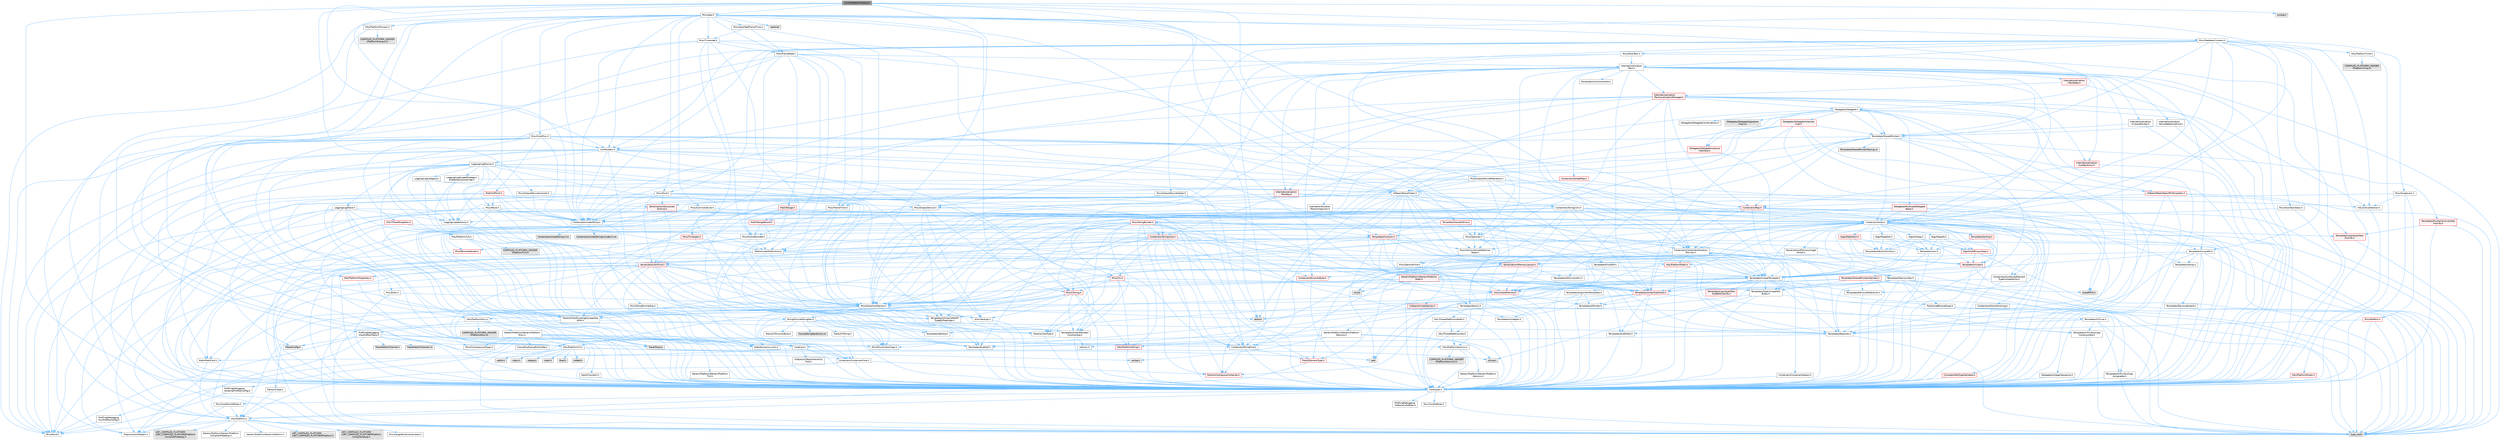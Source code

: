 digraph "UnixFeedbackContext.h"
{
 // INTERACTIVE_SVG=YES
 // LATEX_PDF_SIZE
  bgcolor="transparent";
  edge [fontname=Helvetica,fontsize=10,labelfontname=Helvetica,labelfontsize=10];
  node [fontname=Helvetica,fontsize=10,shape=box,height=0.2,width=0.4];
  Node1 [id="Node000001",label="UnixFeedbackContext.h",height=0.2,width=0.4,color="gray40", fillcolor="grey60", style="filled", fontcolor="black",tooltip=" "];
  Node1 -> Node2 [id="edge1_Node000001_Node000002",color="steelblue1",style="solid",tooltip=" "];
  Node2 [id="Node000002",label="CoreTypes.h",height=0.2,width=0.4,color="grey40", fillcolor="white", style="filled",URL="$dc/dec/CoreTypes_8h.html",tooltip=" "];
  Node2 -> Node3 [id="edge2_Node000002_Node000003",color="steelblue1",style="solid",tooltip=" "];
  Node3 [id="Node000003",label="HAL/Platform.h",height=0.2,width=0.4,color="grey40", fillcolor="white", style="filled",URL="$d9/dd0/Platform_8h.html",tooltip=" "];
  Node3 -> Node4 [id="edge3_Node000003_Node000004",color="steelblue1",style="solid",tooltip=" "];
  Node4 [id="Node000004",label="Misc/Build.h",height=0.2,width=0.4,color="grey40", fillcolor="white", style="filled",URL="$d3/dbb/Build_8h.html",tooltip=" "];
  Node3 -> Node5 [id="edge4_Node000003_Node000005",color="steelblue1",style="solid",tooltip=" "];
  Node5 [id="Node000005",label="Misc/LargeWorldCoordinates.h",height=0.2,width=0.4,color="grey40", fillcolor="white", style="filled",URL="$d2/dcb/LargeWorldCoordinates_8h.html",tooltip=" "];
  Node3 -> Node6 [id="edge5_Node000003_Node000006",color="steelblue1",style="solid",tooltip=" "];
  Node6 [id="Node000006",label="type_traits",height=0.2,width=0.4,color="grey60", fillcolor="#E0E0E0", style="filled",tooltip=" "];
  Node3 -> Node7 [id="edge6_Node000003_Node000007",color="steelblue1",style="solid",tooltip=" "];
  Node7 [id="Node000007",label="PreprocessorHelpers.h",height=0.2,width=0.4,color="grey40", fillcolor="white", style="filled",URL="$db/ddb/PreprocessorHelpers_8h.html",tooltip=" "];
  Node3 -> Node8 [id="edge7_Node000003_Node000008",color="steelblue1",style="solid",tooltip=" "];
  Node8 [id="Node000008",label="UBT_COMPILED_PLATFORM\l/UBT_COMPILED_PLATFORMPlatform\lCompilerPreSetup.h",height=0.2,width=0.4,color="grey60", fillcolor="#E0E0E0", style="filled",tooltip=" "];
  Node3 -> Node9 [id="edge8_Node000003_Node000009",color="steelblue1",style="solid",tooltip=" "];
  Node9 [id="Node000009",label="GenericPlatform/GenericPlatform\lCompilerPreSetup.h",height=0.2,width=0.4,color="grey40", fillcolor="white", style="filled",URL="$d9/dc8/GenericPlatformCompilerPreSetup_8h.html",tooltip=" "];
  Node3 -> Node10 [id="edge9_Node000003_Node000010",color="steelblue1",style="solid",tooltip=" "];
  Node10 [id="Node000010",label="GenericPlatform/GenericPlatform.h",height=0.2,width=0.4,color="grey40", fillcolor="white", style="filled",URL="$d6/d84/GenericPlatform_8h.html",tooltip=" "];
  Node3 -> Node11 [id="edge10_Node000003_Node000011",color="steelblue1",style="solid",tooltip=" "];
  Node11 [id="Node000011",label="UBT_COMPILED_PLATFORM\l/UBT_COMPILED_PLATFORMPlatform.h",height=0.2,width=0.4,color="grey60", fillcolor="#E0E0E0", style="filled",tooltip=" "];
  Node3 -> Node12 [id="edge11_Node000003_Node000012",color="steelblue1",style="solid",tooltip=" "];
  Node12 [id="Node000012",label="UBT_COMPILED_PLATFORM\l/UBT_COMPILED_PLATFORMPlatform\lCompilerSetup.h",height=0.2,width=0.4,color="grey60", fillcolor="#E0E0E0", style="filled",tooltip=" "];
  Node2 -> Node13 [id="edge12_Node000002_Node000013",color="steelblue1",style="solid",tooltip=" "];
  Node13 [id="Node000013",label="ProfilingDebugging\l/UMemoryDefines.h",height=0.2,width=0.4,color="grey40", fillcolor="white", style="filled",URL="$d2/da2/UMemoryDefines_8h.html",tooltip=" "];
  Node2 -> Node14 [id="edge13_Node000002_Node000014",color="steelblue1",style="solid",tooltip=" "];
  Node14 [id="Node000014",label="Misc/CoreMiscDefines.h",height=0.2,width=0.4,color="grey40", fillcolor="white", style="filled",URL="$da/d38/CoreMiscDefines_8h.html",tooltip=" "];
  Node14 -> Node3 [id="edge14_Node000014_Node000003",color="steelblue1",style="solid",tooltip=" "];
  Node14 -> Node7 [id="edge15_Node000014_Node000007",color="steelblue1",style="solid",tooltip=" "];
  Node2 -> Node15 [id="edge16_Node000002_Node000015",color="steelblue1",style="solid",tooltip=" "];
  Node15 [id="Node000015",label="Misc/CoreDefines.h",height=0.2,width=0.4,color="grey40", fillcolor="white", style="filled",URL="$d3/dd2/CoreDefines_8h.html",tooltip=" "];
  Node1 -> Node16 [id="edge17_Node000001_Node000016",color="steelblue1",style="solid",tooltip=" "];
  Node16 [id="Node000016",label="Misc/AssertionMacros.h",height=0.2,width=0.4,color="grey40", fillcolor="white", style="filled",URL="$d0/dfa/AssertionMacros_8h.html",tooltip=" "];
  Node16 -> Node2 [id="edge18_Node000016_Node000002",color="steelblue1",style="solid",tooltip=" "];
  Node16 -> Node3 [id="edge19_Node000016_Node000003",color="steelblue1",style="solid",tooltip=" "];
  Node16 -> Node17 [id="edge20_Node000016_Node000017",color="steelblue1",style="solid",tooltip=" "];
  Node17 [id="Node000017",label="HAL/PlatformMisc.h",height=0.2,width=0.4,color="grey40", fillcolor="white", style="filled",URL="$d0/df5/PlatformMisc_8h.html",tooltip=" "];
  Node17 -> Node2 [id="edge21_Node000017_Node000002",color="steelblue1",style="solid",tooltip=" "];
  Node17 -> Node18 [id="edge22_Node000017_Node000018",color="steelblue1",style="solid",tooltip=" "];
  Node18 [id="Node000018",label="GenericPlatform/GenericPlatform\lMisc.h",height=0.2,width=0.4,color="grey40", fillcolor="white", style="filled",URL="$db/d9a/GenericPlatformMisc_8h.html",tooltip=" "];
  Node18 -> Node19 [id="edge23_Node000018_Node000019",color="steelblue1",style="solid",tooltip=" "];
  Node19 [id="Node000019",label="Containers/StringFwd.h",height=0.2,width=0.4,color="grey40", fillcolor="white", style="filled",URL="$df/d37/StringFwd_8h.html",tooltip=" "];
  Node19 -> Node2 [id="edge24_Node000019_Node000002",color="steelblue1",style="solid",tooltip=" "];
  Node19 -> Node20 [id="edge25_Node000019_Node000020",color="steelblue1",style="solid",tooltip=" "];
  Node20 [id="Node000020",label="Traits/ElementType.h",height=0.2,width=0.4,color="red", fillcolor="#FFF0F0", style="filled",URL="$d5/d4f/ElementType_8h.html",tooltip=" "];
  Node20 -> Node3 [id="edge26_Node000020_Node000003",color="steelblue1",style="solid",tooltip=" "];
  Node20 -> Node6 [id="edge27_Node000020_Node000006",color="steelblue1",style="solid",tooltip=" "];
  Node19 -> Node22 [id="edge28_Node000019_Node000022",color="steelblue1",style="solid",tooltip=" "];
  Node22 [id="Node000022",label="Traits/IsContiguousContainer.h",height=0.2,width=0.4,color="red", fillcolor="#FFF0F0", style="filled",URL="$d5/d3c/IsContiguousContainer_8h.html",tooltip=" "];
  Node22 -> Node2 [id="edge29_Node000022_Node000002",color="steelblue1",style="solid",tooltip=" "];
  Node18 -> Node24 [id="edge30_Node000018_Node000024",color="steelblue1",style="solid",tooltip=" "];
  Node24 [id="Node000024",label="CoreFwd.h",height=0.2,width=0.4,color="grey40", fillcolor="white", style="filled",URL="$d1/d1e/CoreFwd_8h.html",tooltip=" "];
  Node24 -> Node2 [id="edge31_Node000024_Node000002",color="steelblue1",style="solid",tooltip=" "];
  Node24 -> Node25 [id="edge32_Node000024_Node000025",color="steelblue1",style="solid",tooltip=" "];
  Node25 [id="Node000025",label="Containers/ContainersFwd.h",height=0.2,width=0.4,color="grey40", fillcolor="white", style="filled",URL="$d4/d0a/ContainersFwd_8h.html",tooltip=" "];
  Node25 -> Node3 [id="edge33_Node000025_Node000003",color="steelblue1",style="solid",tooltip=" "];
  Node25 -> Node2 [id="edge34_Node000025_Node000002",color="steelblue1",style="solid",tooltip=" "];
  Node25 -> Node22 [id="edge35_Node000025_Node000022",color="steelblue1",style="solid",tooltip=" "];
  Node24 -> Node26 [id="edge36_Node000024_Node000026",color="steelblue1",style="solid",tooltip=" "];
  Node26 [id="Node000026",label="Math/MathFwd.h",height=0.2,width=0.4,color="grey40", fillcolor="white", style="filled",URL="$d2/d10/MathFwd_8h.html",tooltip=" "];
  Node26 -> Node3 [id="edge37_Node000026_Node000003",color="steelblue1",style="solid",tooltip=" "];
  Node24 -> Node27 [id="edge38_Node000024_Node000027",color="steelblue1",style="solid",tooltip=" "];
  Node27 [id="Node000027",label="UObject/UObjectHierarchy\lFwd.h",height=0.2,width=0.4,color="grey40", fillcolor="white", style="filled",URL="$d3/d13/UObjectHierarchyFwd_8h.html",tooltip=" "];
  Node18 -> Node2 [id="edge39_Node000018_Node000002",color="steelblue1",style="solid",tooltip=" "];
  Node18 -> Node28 [id="edge40_Node000018_Node000028",color="steelblue1",style="solid",tooltip=" "];
  Node28 [id="Node000028",label="FramePro/FrameProConfig.h",height=0.2,width=0.4,color="grey40", fillcolor="white", style="filled",URL="$d7/d90/FrameProConfig_8h.html",tooltip=" "];
  Node18 -> Node29 [id="edge41_Node000018_Node000029",color="steelblue1",style="solid",tooltip=" "];
  Node29 [id="Node000029",label="HAL/PlatformCrt.h",height=0.2,width=0.4,color="grey40", fillcolor="white", style="filled",URL="$d8/d75/PlatformCrt_8h.html",tooltip=" "];
  Node29 -> Node30 [id="edge42_Node000029_Node000030",color="steelblue1",style="solid",tooltip=" "];
  Node30 [id="Node000030",label="new",height=0.2,width=0.4,color="grey60", fillcolor="#E0E0E0", style="filled",tooltip=" "];
  Node29 -> Node31 [id="edge43_Node000029_Node000031",color="steelblue1",style="solid",tooltip=" "];
  Node31 [id="Node000031",label="wchar.h",height=0.2,width=0.4,color="grey60", fillcolor="#E0E0E0", style="filled",tooltip=" "];
  Node29 -> Node32 [id="edge44_Node000029_Node000032",color="steelblue1",style="solid",tooltip=" "];
  Node32 [id="Node000032",label="stddef.h",height=0.2,width=0.4,color="grey60", fillcolor="#E0E0E0", style="filled",tooltip=" "];
  Node29 -> Node33 [id="edge45_Node000029_Node000033",color="steelblue1",style="solid",tooltip=" "];
  Node33 [id="Node000033",label="stdlib.h",height=0.2,width=0.4,color="grey60", fillcolor="#E0E0E0", style="filled",tooltip=" "];
  Node29 -> Node34 [id="edge46_Node000029_Node000034",color="steelblue1",style="solid",tooltip=" "];
  Node34 [id="Node000034",label="stdio.h",height=0.2,width=0.4,color="grey60", fillcolor="#E0E0E0", style="filled",tooltip=" "];
  Node29 -> Node35 [id="edge47_Node000029_Node000035",color="steelblue1",style="solid",tooltip=" "];
  Node35 [id="Node000035",label="stdarg.h",height=0.2,width=0.4,color="grey60", fillcolor="#E0E0E0", style="filled",tooltip=" "];
  Node29 -> Node36 [id="edge48_Node000029_Node000036",color="steelblue1",style="solid",tooltip=" "];
  Node36 [id="Node000036",label="math.h",height=0.2,width=0.4,color="grey60", fillcolor="#E0E0E0", style="filled",tooltip=" "];
  Node29 -> Node37 [id="edge49_Node000029_Node000037",color="steelblue1",style="solid",tooltip=" "];
  Node37 [id="Node000037",label="float.h",height=0.2,width=0.4,color="grey60", fillcolor="#E0E0E0", style="filled",tooltip=" "];
  Node29 -> Node38 [id="edge50_Node000029_Node000038",color="steelblue1",style="solid",tooltip=" "];
  Node38 [id="Node000038",label="string.h",height=0.2,width=0.4,color="grey60", fillcolor="#E0E0E0", style="filled",tooltip=" "];
  Node18 -> Node39 [id="edge51_Node000018_Node000039",color="steelblue1",style="solid",tooltip=" "];
  Node39 [id="Node000039",label="Math/NumericLimits.h",height=0.2,width=0.4,color="grey40", fillcolor="white", style="filled",URL="$df/d1b/NumericLimits_8h.html",tooltip=" "];
  Node39 -> Node2 [id="edge52_Node000039_Node000002",color="steelblue1",style="solid",tooltip=" "];
  Node18 -> Node40 [id="edge53_Node000018_Node000040",color="steelblue1",style="solid",tooltip=" "];
  Node40 [id="Node000040",label="Misc/CompressionFlags.h",height=0.2,width=0.4,color="grey40", fillcolor="white", style="filled",URL="$d9/d76/CompressionFlags_8h.html",tooltip=" "];
  Node18 -> Node41 [id="edge54_Node000018_Node000041",color="steelblue1",style="solid",tooltip=" "];
  Node41 [id="Node000041",label="Misc/EnumClassFlags.h",height=0.2,width=0.4,color="grey40", fillcolor="white", style="filled",URL="$d8/de7/EnumClassFlags_8h.html",tooltip=" "];
  Node18 -> Node42 [id="edge55_Node000018_Node000042",color="steelblue1",style="solid",tooltip=" "];
  Node42 [id="Node000042",label="ProfilingDebugging\l/CsvProfilerConfig.h",height=0.2,width=0.4,color="grey40", fillcolor="white", style="filled",URL="$d3/d88/CsvProfilerConfig_8h.html",tooltip=" "];
  Node42 -> Node4 [id="edge56_Node000042_Node000004",color="steelblue1",style="solid",tooltip=" "];
  Node18 -> Node43 [id="edge57_Node000018_Node000043",color="steelblue1",style="solid",tooltip=" "];
  Node43 [id="Node000043",label="ProfilingDebugging\l/ExternalProfilerConfig.h",height=0.2,width=0.4,color="grey40", fillcolor="white", style="filled",URL="$d3/dbb/ExternalProfilerConfig_8h.html",tooltip=" "];
  Node43 -> Node4 [id="edge58_Node000043_Node000004",color="steelblue1",style="solid",tooltip=" "];
  Node17 -> Node44 [id="edge59_Node000017_Node000044",color="steelblue1",style="solid",tooltip=" "];
  Node44 [id="Node000044",label="COMPILED_PLATFORM_HEADER\l(PlatformMisc.h)",height=0.2,width=0.4,color="grey60", fillcolor="#E0E0E0", style="filled",tooltip=" "];
  Node17 -> Node45 [id="edge60_Node000017_Node000045",color="steelblue1",style="solid",tooltip=" "];
  Node45 [id="Node000045",label="ProfilingDebugging\l/CpuProfilerTrace.h",height=0.2,width=0.4,color="grey40", fillcolor="white", style="filled",URL="$da/dcb/CpuProfilerTrace_8h.html",tooltip=" "];
  Node45 -> Node2 [id="edge61_Node000045_Node000002",color="steelblue1",style="solid",tooltip=" "];
  Node45 -> Node25 [id="edge62_Node000045_Node000025",color="steelblue1",style="solid",tooltip=" "];
  Node45 -> Node46 [id="edge63_Node000045_Node000046",color="steelblue1",style="solid",tooltip=" "];
  Node46 [id="Node000046",label="HAL/PlatformAtomics.h",height=0.2,width=0.4,color="grey40", fillcolor="white", style="filled",URL="$d3/d36/PlatformAtomics_8h.html",tooltip=" "];
  Node46 -> Node2 [id="edge64_Node000046_Node000002",color="steelblue1",style="solid",tooltip=" "];
  Node46 -> Node47 [id="edge65_Node000046_Node000047",color="steelblue1",style="solid",tooltip=" "];
  Node47 [id="Node000047",label="GenericPlatform/GenericPlatform\lAtomics.h",height=0.2,width=0.4,color="grey40", fillcolor="white", style="filled",URL="$da/d72/GenericPlatformAtomics_8h.html",tooltip=" "];
  Node47 -> Node2 [id="edge66_Node000047_Node000002",color="steelblue1",style="solid",tooltip=" "];
  Node46 -> Node48 [id="edge67_Node000046_Node000048",color="steelblue1",style="solid",tooltip=" "];
  Node48 [id="Node000048",label="COMPILED_PLATFORM_HEADER\l(PlatformAtomics.h)",height=0.2,width=0.4,color="grey60", fillcolor="#E0E0E0", style="filled",tooltip=" "];
  Node45 -> Node7 [id="edge68_Node000045_Node000007",color="steelblue1",style="solid",tooltip=" "];
  Node45 -> Node4 [id="edge69_Node000045_Node000004",color="steelblue1",style="solid",tooltip=" "];
  Node45 -> Node49 [id="edge70_Node000045_Node000049",color="steelblue1",style="solid",tooltip=" "];
  Node49 [id="Node000049",label="Trace/Config.h",height=0.2,width=0.4,color="grey60", fillcolor="#E0E0E0", style="filled",tooltip=" "];
  Node45 -> Node50 [id="edge71_Node000045_Node000050",color="steelblue1",style="solid",tooltip=" "];
  Node50 [id="Node000050",label="Trace/Detail/Channel.h",height=0.2,width=0.4,color="grey60", fillcolor="#E0E0E0", style="filled",tooltip=" "];
  Node45 -> Node51 [id="edge72_Node000045_Node000051",color="steelblue1",style="solid",tooltip=" "];
  Node51 [id="Node000051",label="Trace/Detail/Channel.inl",height=0.2,width=0.4,color="grey60", fillcolor="#E0E0E0", style="filled",tooltip=" "];
  Node45 -> Node52 [id="edge73_Node000045_Node000052",color="steelblue1",style="solid",tooltip=" "];
  Node52 [id="Node000052",label="Trace/Trace.h",height=0.2,width=0.4,color="grey60", fillcolor="#E0E0E0", style="filled",tooltip=" "];
  Node16 -> Node7 [id="edge74_Node000016_Node000007",color="steelblue1",style="solid",tooltip=" "];
  Node16 -> Node53 [id="edge75_Node000016_Node000053",color="steelblue1",style="solid",tooltip=" "];
  Node53 [id="Node000053",label="Templates/EnableIf.h",height=0.2,width=0.4,color="grey40", fillcolor="white", style="filled",URL="$d7/d60/EnableIf_8h.html",tooltip=" "];
  Node53 -> Node2 [id="edge76_Node000053_Node000002",color="steelblue1",style="solid",tooltip=" "];
  Node16 -> Node54 [id="edge77_Node000016_Node000054",color="steelblue1",style="solid",tooltip=" "];
  Node54 [id="Node000054",label="Templates/IsArrayOrRefOf\lTypeByPredicate.h",height=0.2,width=0.4,color="grey40", fillcolor="white", style="filled",URL="$d6/da1/IsArrayOrRefOfTypeByPredicate_8h.html",tooltip=" "];
  Node54 -> Node2 [id="edge78_Node000054_Node000002",color="steelblue1",style="solid",tooltip=" "];
  Node16 -> Node55 [id="edge79_Node000016_Node000055",color="steelblue1",style="solid",tooltip=" "];
  Node55 [id="Node000055",label="Templates/IsValidVariadic\lFunctionArg.h",height=0.2,width=0.4,color="grey40", fillcolor="white", style="filled",URL="$d0/dc8/IsValidVariadicFunctionArg_8h.html",tooltip=" "];
  Node55 -> Node2 [id="edge80_Node000055_Node000002",color="steelblue1",style="solid",tooltip=" "];
  Node55 -> Node56 [id="edge81_Node000055_Node000056",color="steelblue1",style="solid",tooltip=" "];
  Node56 [id="Node000056",label="IsEnum.h",height=0.2,width=0.4,color="grey40", fillcolor="white", style="filled",URL="$d4/de5/IsEnum_8h.html",tooltip=" "];
  Node55 -> Node6 [id="edge82_Node000055_Node000006",color="steelblue1",style="solid",tooltip=" "];
  Node16 -> Node57 [id="edge83_Node000016_Node000057",color="steelblue1",style="solid",tooltip=" "];
  Node57 [id="Node000057",label="Traits/IsCharEncodingCompatible\lWith.h",height=0.2,width=0.4,color="grey40", fillcolor="white", style="filled",URL="$df/dd1/IsCharEncodingCompatibleWith_8h.html",tooltip=" "];
  Node57 -> Node6 [id="edge84_Node000057_Node000006",color="steelblue1",style="solid",tooltip=" "];
  Node57 -> Node58 [id="edge85_Node000057_Node000058",color="steelblue1",style="solid",tooltip=" "];
  Node58 [id="Node000058",label="Traits/IsCharType.h",height=0.2,width=0.4,color="grey40", fillcolor="white", style="filled",URL="$db/d51/IsCharType_8h.html",tooltip=" "];
  Node58 -> Node2 [id="edge86_Node000058_Node000002",color="steelblue1",style="solid",tooltip=" "];
  Node16 -> Node59 [id="edge87_Node000016_Node000059",color="steelblue1",style="solid",tooltip=" "];
  Node59 [id="Node000059",label="Misc/VarArgs.h",height=0.2,width=0.4,color="grey40", fillcolor="white", style="filled",URL="$d5/d6f/VarArgs_8h.html",tooltip=" "];
  Node59 -> Node2 [id="edge88_Node000059_Node000002",color="steelblue1",style="solid",tooltip=" "];
  Node16 -> Node60 [id="edge89_Node000016_Node000060",color="steelblue1",style="solid",tooltip=" "];
  Node60 [id="Node000060",label="String/FormatStringSan.h",height=0.2,width=0.4,color="grey40", fillcolor="white", style="filled",URL="$d3/d8b/FormatStringSan_8h.html",tooltip=" "];
  Node60 -> Node6 [id="edge90_Node000060_Node000006",color="steelblue1",style="solid",tooltip=" "];
  Node60 -> Node2 [id="edge91_Node000060_Node000002",color="steelblue1",style="solid",tooltip=" "];
  Node60 -> Node61 [id="edge92_Node000060_Node000061",color="steelblue1",style="solid",tooltip=" "];
  Node61 [id="Node000061",label="Templates/Requires.h",height=0.2,width=0.4,color="grey40", fillcolor="white", style="filled",URL="$dc/d96/Requires_8h.html",tooltip=" "];
  Node61 -> Node53 [id="edge93_Node000061_Node000053",color="steelblue1",style="solid",tooltip=" "];
  Node61 -> Node6 [id="edge94_Node000061_Node000006",color="steelblue1",style="solid",tooltip=" "];
  Node60 -> Node62 [id="edge95_Node000060_Node000062",color="steelblue1",style="solid",tooltip=" "];
  Node62 [id="Node000062",label="Templates/Identity.h",height=0.2,width=0.4,color="grey40", fillcolor="white", style="filled",URL="$d0/dd5/Identity_8h.html",tooltip=" "];
  Node60 -> Node55 [id="edge96_Node000060_Node000055",color="steelblue1",style="solid",tooltip=" "];
  Node60 -> Node58 [id="edge97_Node000060_Node000058",color="steelblue1",style="solid",tooltip=" "];
  Node60 -> Node63 [id="edge98_Node000060_Node000063",color="steelblue1",style="solid",tooltip=" "];
  Node63 [id="Node000063",label="Traits/IsTEnumAsByte.h",height=0.2,width=0.4,color="grey40", fillcolor="white", style="filled",URL="$d1/de6/IsTEnumAsByte_8h.html",tooltip=" "];
  Node60 -> Node64 [id="edge99_Node000060_Node000064",color="steelblue1",style="solid",tooltip=" "];
  Node64 [id="Node000064",label="Traits/IsTString.h",height=0.2,width=0.4,color="grey40", fillcolor="white", style="filled",URL="$d0/df8/IsTString_8h.html",tooltip=" "];
  Node64 -> Node25 [id="edge100_Node000064_Node000025",color="steelblue1",style="solid",tooltip=" "];
  Node60 -> Node25 [id="edge101_Node000060_Node000025",color="steelblue1",style="solid",tooltip=" "];
  Node60 -> Node65 [id="edge102_Node000060_Node000065",color="steelblue1",style="solid",tooltip=" "];
  Node65 [id="Node000065",label="FormatStringSanErrors.inl",height=0.2,width=0.4,color="grey60", fillcolor="#E0E0E0", style="filled",tooltip=" "];
  Node16 -> Node66 [id="edge103_Node000016_Node000066",color="steelblue1",style="solid",tooltip=" "];
  Node66 [id="Node000066",label="atomic",height=0.2,width=0.4,color="grey60", fillcolor="#E0E0E0", style="filled",tooltip=" "];
  Node1 -> Node67 [id="edge104_Node000001_Node000067",color="steelblue1",style="solid",tooltip=" "];
  Node67 [id="Node000067",label="Containers/UnrealString.h",height=0.2,width=0.4,color="grey40", fillcolor="white", style="filled",URL="$d5/dba/UnrealString_8h.html",tooltip=" "];
  Node67 -> Node68 [id="edge105_Node000067_Node000068",color="steelblue1",style="solid",tooltip=" "];
  Node68 [id="Node000068",label="Containers/UnrealStringIncludes.h.inl",height=0.2,width=0.4,color="grey60", fillcolor="#E0E0E0", style="filled",tooltip=" "];
  Node67 -> Node69 [id="edge106_Node000067_Node000069",color="steelblue1",style="solid",tooltip=" "];
  Node69 [id="Node000069",label="Containers/UnrealString.h.inl",height=0.2,width=0.4,color="grey60", fillcolor="#E0E0E0", style="filled",tooltip=" "];
  Node67 -> Node70 [id="edge107_Node000067_Node000070",color="steelblue1",style="solid",tooltip=" "];
  Node70 [id="Node000070",label="Misc/StringFormatArg.h",height=0.2,width=0.4,color="grey40", fillcolor="white", style="filled",URL="$d2/d16/StringFormatArg_8h.html",tooltip=" "];
  Node70 -> Node25 [id="edge108_Node000070_Node000025",color="steelblue1",style="solid",tooltip=" "];
  Node1 -> Node71 [id="edge109_Node000001_Node000071",color="steelblue1",style="solid",tooltip=" "];
  Node71 [id="Node000071",label="CoreGlobals.h",height=0.2,width=0.4,color="grey40", fillcolor="white", style="filled",URL="$d5/d8c/CoreGlobals_8h.html",tooltip=" "];
  Node71 -> Node67 [id="edge110_Node000071_Node000067",color="steelblue1",style="solid",tooltip=" "];
  Node71 -> Node2 [id="edge111_Node000071_Node000002",color="steelblue1",style="solid",tooltip=" "];
  Node71 -> Node72 [id="edge112_Node000071_Node000072",color="steelblue1",style="solid",tooltip=" "];
  Node72 [id="Node000072",label="HAL/PlatformTLS.h",height=0.2,width=0.4,color="grey40", fillcolor="white", style="filled",URL="$d0/def/PlatformTLS_8h.html",tooltip=" "];
  Node72 -> Node2 [id="edge113_Node000072_Node000002",color="steelblue1",style="solid",tooltip=" "];
  Node72 -> Node73 [id="edge114_Node000072_Node000073",color="steelblue1",style="solid",tooltip=" "];
  Node73 [id="Node000073",label="GenericPlatform/GenericPlatform\lTLS.h",height=0.2,width=0.4,color="grey40", fillcolor="white", style="filled",URL="$d3/d3c/GenericPlatformTLS_8h.html",tooltip=" "];
  Node73 -> Node2 [id="edge115_Node000073_Node000002",color="steelblue1",style="solid",tooltip=" "];
  Node72 -> Node74 [id="edge116_Node000072_Node000074",color="steelblue1",style="solid",tooltip=" "];
  Node74 [id="Node000074",label="COMPILED_PLATFORM_HEADER\l(PlatformTLS.h)",height=0.2,width=0.4,color="grey60", fillcolor="#E0E0E0", style="filled",tooltip=" "];
  Node71 -> Node75 [id="edge117_Node000071_Node000075",color="steelblue1",style="solid",tooltip=" "];
  Node75 [id="Node000075",label="Logging/LogMacros.h",height=0.2,width=0.4,color="grey40", fillcolor="white", style="filled",URL="$d0/d16/LogMacros_8h.html",tooltip=" "];
  Node75 -> Node67 [id="edge118_Node000075_Node000067",color="steelblue1",style="solid",tooltip=" "];
  Node75 -> Node2 [id="edge119_Node000075_Node000002",color="steelblue1",style="solid",tooltip=" "];
  Node75 -> Node7 [id="edge120_Node000075_Node000007",color="steelblue1",style="solid",tooltip=" "];
  Node75 -> Node76 [id="edge121_Node000075_Node000076",color="steelblue1",style="solid",tooltip=" "];
  Node76 [id="Node000076",label="Logging/LogCategory.h",height=0.2,width=0.4,color="grey40", fillcolor="white", style="filled",URL="$d9/d36/LogCategory_8h.html",tooltip=" "];
  Node76 -> Node2 [id="edge122_Node000076_Node000002",color="steelblue1",style="solid",tooltip=" "];
  Node76 -> Node77 [id="edge123_Node000076_Node000077",color="steelblue1",style="solid",tooltip=" "];
  Node77 [id="Node000077",label="Logging/LogVerbosity.h",height=0.2,width=0.4,color="grey40", fillcolor="white", style="filled",URL="$d2/d8f/LogVerbosity_8h.html",tooltip=" "];
  Node77 -> Node2 [id="edge124_Node000077_Node000002",color="steelblue1",style="solid",tooltip=" "];
  Node76 -> Node78 [id="edge125_Node000076_Node000078",color="steelblue1",style="solid",tooltip=" "];
  Node78 [id="Node000078",label="UObject/NameTypes.h",height=0.2,width=0.4,color="grey40", fillcolor="white", style="filled",URL="$d6/d35/NameTypes_8h.html",tooltip=" "];
  Node78 -> Node2 [id="edge126_Node000078_Node000002",color="steelblue1",style="solid",tooltip=" "];
  Node78 -> Node16 [id="edge127_Node000078_Node000016",color="steelblue1",style="solid",tooltip=" "];
  Node78 -> Node79 [id="edge128_Node000078_Node000079",color="steelblue1",style="solid",tooltip=" "];
  Node79 [id="Node000079",label="HAL/UnrealMemory.h",height=0.2,width=0.4,color="red", fillcolor="#FFF0F0", style="filled",URL="$d9/d96/UnrealMemory_8h.html",tooltip=" "];
  Node79 -> Node2 [id="edge129_Node000079_Node000002",color="steelblue1",style="solid",tooltip=" "];
  Node79 -> Node80 [id="edge130_Node000079_Node000080",color="steelblue1",style="solid",tooltip=" "];
  Node80 [id="Node000080",label="GenericPlatform/GenericPlatform\lMemory.h",height=0.2,width=0.4,color="grey40", fillcolor="white", style="filled",URL="$dd/d22/GenericPlatformMemory_8h.html",tooltip=" "];
  Node80 -> Node24 [id="edge131_Node000080_Node000024",color="steelblue1",style="solid",tooltip=" "];
  Node80 -> Node2 [id="edge132_Node000080_Node000002",color="steelblue1",style="solid",tooltip=" "];
  Node80 -> Node81 [id="edge133_Node000080_Node000081",color="steelblue1",style="solid",tooltip=" "];
  Node81 [id="Node000081",label="HAL/PlatformString.h",height=0.2,width=0.4,color="red", fillcolor="#FFF0F0", style="filled",URL="$db/db5/PlatformString_8h.html",tooltip=" "];
  Node81 -> Node2 [id="edge134_Node000081_Node000002",color="steelblue1",style="solid",tooltip=" "];
  Node80 -> Node38 [id="edge135_Node000080_Node000038",color="steelblue1",style="solid",tooltip=" "];
  Node80 -> Node31 [id="edge136_Node000080_Node000031",color="steelblue1",style="solid",tooltip=" "];
  Node79 -> Node98 [id="edge137_Node000079_Node000098",color="steelblue1",style="solid",tooltip=" "];
  Node98 [id="Node000098",label="Templates/IsPointer.h",height=0.2,width=0.4,color="grey40", fillcolor="white", style="filled",URL="$d7/d05/IsPointer_8h.html",tooltip=" "];
  Node98 -> Node2 [id="edge138_Node000098_Node000002",color="steelblue1",style="solid",tooltip=" "];
  Node78 -> Node99 [id="edge139_Node000078_Node000099",color="steelblue1",style="solid",tooltip=" "];
  Node99 [id="Node000099",label="Templates/UnrealTypeTraits.h",height=0.2,width=0.4,color="red", fillcolor="#FFF0F0", style="filled",URL="$d2/d2d/UnrealTypeTraits_8h.html",tooltip=" "];
  Node99 -> Node2 [id="edge140_Node000099_Node000002",color="steelblue1",style="solid",tooltip=" "];
  Node99 -> Node98 [id="edge141_Node000099_Node000098",color="steelblue1",style="solid",tooltip=" "];
  Node99 -> Node16 [id="edge142_Node000099_Node000016",color="steelblue1",style="solid",tooltip=" "];
  Node99 -> Node91 [id="edge143_Node000099_Node000091",color="steelblue1",style="solid",tooltip=" "];
  Node91 [id="Node000091",label="Templates/AndOrNot.h",height=0.2,width=0.4,color="grey40", fillcolor="white", style="filled",URL="$db/d0a/AndOrNot_8h.html",tooltip=" "];
  Node91 -> Node2 [id="edge144_Node000091_Node000002",color="steelblue1",style="solid",tooltip=" "];
  Node99 -> Node53 [id="edge145_Node000099_Node000053",color="steelblue1",style="solid",tooltip=" "];
  Node99 -> Node56 [id="edge146_Node000099_Node000056",color="steelblue1",style="solid",tooltip=" "];
  Node99 -> Node92 [id="edge147_Node000099_Node000092",color="steelblue1",style="solid",tooltip=" "];
  Node92 [id="Node000092",label="Templates/IsTriviallyCopy\lConstructible.h",height=0.2,width=0.4,color="grey40", fillcolor="white", style="filled",URL="$d3/d78/IsTriviallyCopyConstructible_8h.html",tooltip=" "];
  Node92 -> Node2 [id="edge148_Node000092_Node000002",color="steelblue1",style="solid",tooltip=" "];
  Node92 -> Node6 [id="edge149_Node000092_Node000006",color="steelblue1",style="solid",tooltip=" "];
  Node78 -> Node104 [id="edge150_Node000078_Node000104",color="steelblue1",style="solid",tooltip=" "];
  Node104 [id="Node000104",label="Templates/UnrealTemplate.h",height=0.2,width=0.4,color="grey40", fillcolor="white", style="filled",URL="$d4/d24/UnrealTemplate_8h.html",tooltip=" "];
  Node104 -> Node2 [id="edge151_Node000104_Node000002",color="steelblue1",style="solid",tooltip=" "];
  Node104 -> Node98 [id="edge152_Node000104_Node000098",color="steelblue1",style="solid",tooltip=" "];
  Node104 -> Node79 [id="edge153_Node000104_Node000079",color="steelblue1",style="solid",tooltip=" "];
  Node104 -> Node105 [id="edge154_Node000104_Node000105",color="steelblue1",style="solid",tooltip=" "];
  Node105 [id="Node000105",label="Templates/CopyQualifiers\lAndRefsFromTo.h",height=0.2,width=0.4,color="red", fillcolor="#FFF0F0", style="filled",URL="$d3/db3/CopyQualifiersAndRefsFromTo_8h.html",tooltip=" "];
  Node104 -> Node99 [id="edge155_Node000104_Node000099",color="steelblue1",style="solid",tooltip=" "];
  Node104 -> Node107 [id="edge156_Node000104_Node000107",color="steelblue1",style="solid",tooltip=" "];
  Node107 [id="Node000107",label="Templates/RemoveReference.h",height=0.2,width=0.4,color="grey40", fillcolor="white", style="filled",URL="$da/dbe/RemoveReference_8h.html",tooltip=" "];
  Node107 -> Node2 [id="edge157_Node000107_Node000002",color="steelblue1",style="solid",tooltip=" "];
  Node104 -> Node61 [id="edge158_Node000104_Node000061",color="steelblue1",style="solid",tooltip=" "];
  Node104 -> Node108 [id="edge159_Node000104_Node000108",color="steelblue1",style="solid",tooltip=" "];
  Node108 [id="Node000108",label="Templates/TypeCompatible\lBytes.h",height=0.2,width=0.4,color="grey40", fillcolor="white", style="filled",URL="$df/d0a/TypeCompatibleBytes_8h.html",tooltip=" "];
  Node108 -> Node2 [id="edge160_Node000108_Node000002",color="steelblue1",style="solid",tooltip=" "];
  Node108 -> Node38 [id="edge161_Node000108_Node000038",color="steelblue1",style="solid",tooltip=" "];
  Node108 -> Node30 [id="edge162_Node000108_Node000030",color="steelblue1",style="solid",tooltip=" "];
  Node108 -> Node6 [id="edge163_Node000108_Node000006",color="steelblue1",style="solid",tooltip=" "];
  Node104 -> Node62 [id="edge164_Node000104_Node000062",color="steelblue1",style="solid",tooltip=" "];
  Node104 -> Node22 [id="edge165_Node000104_Node000022",color="steelblue1",style="solid",tooltip=" "];
  Node104 -> Node109 [id="edge166_Node000104_Node000109",color="steelblue1",style="solid",tooltip=" "];
  Node109 [id="Node000109",label="Traits/UseBitwiseSwap.h",height=0.2,width=0.4,color="grey40", fillcolor="white", style="filled",URL="$db/df3/UseBitwiseSwap_8h.html",tooltip=" "];
  Node109 -> Node2 [id="edge167_Node000109_Node000002",color="steelblue1",style="solid",tooltip=" "];
  Node109 -> Node6 [id="edge168_Node000109_Node000006",color="steelblue1",style="solid",tooltip=" "];
  Node104 -> Node6 [id="edge169_Node000104_Node000006",color="steelblue1",style="solid",tooltip=" "];
  Node78 -> Node67 [id="edge170_Node000078_Node000067",color="steelblue1",style="solid",tooltip=" "];
  Node78 -> Node110 [id="edge171_Node000078_Node000110",color="steelblue1",style="solid",tooltip=" "];
  Node110 [id="Node000110",label="HAL/CriticalSection.h",height=0.2,width=0.4,color="grey40", fillcolor="white", style="filled",URL="$d6/d90/CriticalSection_8h.html",tooltip=" "];
  Node110 -> Node111 [id="edge172_Node000110_Node000111",color="steelblue1",style="solid",tooltip=" "];
  Node111 [id="Node000111",label="HAL/PlatformMutex.h",height=0.2,width=0.4,color="red", fillcolor="#FFF0F0", style="filled",URL="$d9/d0b/PlatformMutex_8h.html",tooltip=" "];
  Node111 -> Node2 [id="edge173_Node000111_Node000002",color="steelblue1",style="solid",tooltip=" "];
  Node78 -> Node113 [id="edge174_Node000078_Node000113",color="steelblue1",style="solid",tooltip=" "];
  Node113 [id="Node000113",label="Containers/StringConv.h",height=0.2,width=0.4,color="grey40", fillcolor="white", style="filled",URL="$d3/ddf/StringConv_8h.html",tooltip=" "];
  Node113 -> Node2 [id="edge175_Node000113_Node000002",color="steelblue1",style="solid",tooltip=" "];
  Node113 -> Node16 [id="edge176_Node000113_Node000016",color="steelblue1",style="solid",tooltip=" "];
  Node113 -> Node114 [id="edge177_Node000113_Node000114",color="steelblue1",style="solid",tooltip=" "];
  Node114 [id="Node000114",label="Containers/ContainerAllocation\lPolicies.h",height=0.2,width=0.4,color="grey40", fillcolor="white", style="filled",URL="$d7/dff/ContainerAllocationPolicies_8h.html",tooltip=" "];
  Node114 -> Node2 [id="edge178_Node000114_Node000002",color="steelblue1",style="solid",tooltip=" "];
  Node114 -> Node115 [id="edge179_Node000114_Node000115",color="steelblue1",style="solid",tooltip=" "];
  Node115 [id="Node000115",label="Containers/ContainerHelpers.h",height=0.2,width=0.4,color="grey40", fillcolor="white", style="filled",URL="$d7/d33/ContainerHelpers_8h.html",tooltip=" "];
  Node115 -> Node2 [id="edge180_Node000115_Node000002",color="steelblue1",style="solid",tooltip=" "];
  Node114 -> Node114 [id="edge181_Node000114_Node000114",color="steelblue1",style="solid",tooltip=" "];
  Node114 -> Node116 [id="edge182_Node000114_Node000116",color="steelblue1",style="solid",tooltip=" "];
  Node116 [id="Node000116",label="HAL/PlatformMath.h",height=0.2,width=0.4,color="red", fillcolor="#FFF0F0", style="filled",URL="$dc/d53/PlatformMath_8h.html",tooltip=" "];
  Node116 -> Node2 [id="edge183_Node000116_Node000002",color="steelblue1",style="solid",tooltip=" "];
  Node116 -> Node117 [id="edge184_Node000116_Node000117",color="steelblue1",style="solid",tooltip=" "];
  Node117 [id="Node000117",label="GenericPlatform/GenericPlatform\lMath.h",height=0.2,width=0.4,color="red", fillcolor="#FFF0F0", style="filled",URL="$d5/d79/GenericPlatformMath_8h.html",tooltip=" "];
  Node117 -> Node2 [id="edge185_Node000117_Node000002",color="steelblue1",style="solid",tooltip=" "];
  Node117 -> Node25 [id="edge186_Node000117_Node000025",color="steelblue1",style="solid",tooltip=" "];
  Node117 -> Node29 [id="edge187_Node000117_Node000029",color="steelblue1",style="solid",tooltip=" "];
  Node117 -> Node91 [id="edge188_Node000117_Node000091",color="steelblue1",style="solid",tooltip=" "];
  Node117 -> Node99 [id="edge189_Node000117_Node000099",color="steelblue1",style="solid",tooltip=" "];
  Node117 -> Node61 [id="edge190_Node000117_Node000061",color="steelblue1",style="solid",tooltip=" "];
  Node117 -> Node108 [id="edge191_Node000117_Node000108",color="steelblue1",style="solid",tooltip=" "];
  Node117 -> Node122 [id="edge192_Node000117_Node000122",color="steelblue1",style="solid",tooltip=" "];
  Node122 [id="Node000122",label="limits",height=0.2,width=0.4,color="grey60", fillcolor="#E0E0E0", style="filled",tooltip=" "];
  Node117 -> Node6 [id="edge193_Node000117_Node000006",color="steelblue1",style="solid",tooltip=" "];
  Node114 -> Node79 [id="edge194_Node000114_Node000079",color="steelblue1",style="solid",tooltip=" "];
  Node114 -> Node39 [id="edge195_Node000114_Node000039",color="steelblue1",style="solid",tooltip=" "];
  Node114 -> Node16 [id="edge196_Node000114_Node000016",color="steelblue1",style="solid",tooltip=" "];
  Node114 -> Node124 [id="edge197_Node000114_Node000124",color="steelblue1",style="solid",tooltip=" "];
  Node124 [id="Node000124",label="Templates/IsPolymorphic.h",height=0.2,width=0.4,color="grey40", fillcolor="white", style="filled",URL="$dc/d20/IsPolymorphic_8h.html",tooltip=" "];
  Node114 -> Node125 [id="edge198_Node000114_Node000125",color="steelblue1",style="solid",tooltip=" "];
  Node125 [id="Node000125",label="Templates/MemoryOps.h",height=0.2,width=0.4,color="grey40", fillcolor="white", style="filled",URL="$db/dea/MemoryOps_8h.html",tooltip=" "];
  Node125 -> Node2 [id="edge199_Node000125_Node000002",color="steelblue1",style="solid",tooltip=" "];
  Node125 -> Node79 [id="edge200_Node000125_Node000079",color="steelblue1",style="solid",tooltip=" "];
  Node125 -> Node93 [id="edge201_Node000125_Node000093",color="steelblue1",style="solid",tooltip=" "];
  Node93 [id="Node000093",label="Templates/IsTriviallyCopy\lAssignable.h",height=0.2,width=0.4,color="grey40", fillcolor="white", style="filled",URL="$d2/df2/IsTriviallyCopyAssignable_8h.html",tooltip=" "];
  Node93 -> Node2 [id="edge202_Node000093_Node000002",color="steelblue1",style="solid",tooltip=" "];
  Node93 -> Node6 [id="edge203_Node000093_Node000006",color="steelblue1",style="solid",tooltip=" "];
  Node125 -> Node92 [id="edge204_Node000125_Node000092",color="steelblue1",style="solid",tooltip=" "];
  Node125 -> Node61 [id="edge205_Node000125_Node000061",color="steelblue1",style="solid",tooltip=" "];
  Node125 -> Node99 [id="edge206_Node000125_Node000099",color="steelblue1",style="solid",tooltip=" "];
  Node125 -> Node109 [id="edge207_Node000125_Node000109",color="steelblue1",style="solid",tooltip=" "];
  Node125 -> Node30 [id="edge208_Node000125_Node000030",color="steelblue1",style="solid",tooltip=" "];
  Node125 -> Node6 [id="edge209_Node000125_Node000006",color="steelblue1",style="solid",tooltip=" "];
  Node114 -> Node108 [id="edge210_Node000114_Node000108",color="steelblue1",style="solid",tooltip=" "];
  Node114 -> Node6 [id="edge211_Node000114_Node000006",color="steelblue1",style="solid",tooltip=" "];
  Node113 -> Node126 [id="edge212_Node000113_Node000126",color="steelblue1",style="solid",tooltip=" "];
  Node126 [id="Node000126",label="Containers/Array.h",height=0.2,width=0.4,color="grey40", fillcolor="white", style="filled",URL="$df/dd0/Array_8h.html",tooltip=" "];
  Node126 -> Node2 [id="edge213_Node000126_Node000002",color="steelblue1",style="solid",tooltip=" "];
  Node126 -> Node16 [id="edge214_Node000126_Node000016",color="steelblue1",style="solid",tooltip=" "];
  Node126 -> Node127 [id="edge215_Node000126_Node000127",color="steelblue1",style="solid",tooltip=" "];
  Node127 [id="Node000127",label="Misc/IntrusiveUnsetOptional\lState.h",height=0.2,width=0.4,color="grey40", fillcolor="white", style="filled",URL="$d2/d0a/IntrusiveUnsetOptionalState_8h.html",tooltip=" "];
  Node127 -> Node128 [id="edge216_Node000127_Node000128",color="steelblue1",style="solid",tooltip=" "];
  Node128 [id="Node000128",label="Misc/OptionalFwd.h",height=0.2,width=0.4,color="grey40", fillcolor="white", style="filled",URL="$dc/d50/OptionalFwd_8h.html",tooltip=" "];
  Node126 -> Node129 [id="edge217_Node000126_Node000129",color="steelblue1",style="solid",tooltip=" "];
  Node129 [id="Node000129",label="Misc/ReverseIterate.h",height=0.2,width=0.4,color="red", fillcolor="#FFF0F0", style="filled",URL="$db/de3/ReverseIterate_8h.html",tooltip=" "];
  Node129 -> Node3 [id="edge218_Node000129_Node000003",color="steelblue1",style="solid",tooltip=" "];
  Node126 -> Node79 [id="edge219_Node000126_Node000079",color="steelblue1",style="solid",tooltip=" "];
  Node126 -> Node99 [id="edge220_Node000126_Node000099",color="steelblue1",style="solid",tooltip=" "];
  Node126 -> Node104 [id="edge221_Node000126_Node000104",color="steelblue1",style="solid",tooltip=" "];
  Node126 -> Node131 [id="edge222_Node000126_Node000131",color="steelblue1",style="solid",tooltip=" "];
  Node131 [id="Node000131",label="Containers/AllowShrinking.h",height=0.2,width=0.4,color="grey40", fillcolor="white", style="filled",URL="$d7/d1a/AllowShrinking_8h.html",tooltip=" "];
  Node131 -> Node2 [id="edge223_Node000131_Node000002",color="steelblue1",style="solid",tooltip=" "];
  Node126 -> Node114 [id="edge224_Node000126_Node000114",color="steelblue1",style="solid",tooltip=" "];
  Node126 -> Node132 [id="edge225_Node000126_Node000132",color="steelblue1",style="solid",tooltip=" "];
  Node132 [id="Node000132",label="Containers/ContainerElement\lTypeCompatibility.h",height=0.2,width=0.4,color="grey40", fillcolor="white", style="filled",URL="$df/ddf/ContainerElementTypeCompatibility_8h.html",tooltip=" "];
  Node132 -> Node2 [id="edge226_Node000132_Node000002",color="steelblue1",style="solid",tooltip=" "];
  Node132 -> Node99 [id="edge227_Node000132_Node000099",color="steelblue1",style="solid",tooltip=" "];
  Node126 -> Node133 [id="edge228_Node000126_Node000133",color="steelblue1",style="solid",tooltip=" "];
  Node133 [id="Node000133",label="Serialization/Archive.h",height=0.2,width=0.4,color="red", fillcolor="#FFF0F0", style="filled",URL="$d7/d3b/Archive_8h.html",tooltip=" "];
  Node133 -> Node24 [id="edge229_Node000133_Node000024",color="steelblue1",style="solid",tooltip=" "];
  Node133 -> Node2 [id="edge230_Node000133_Node000002",color="steelblue1",style="solid",tooltip=" "];
  Node133 -> Node134 [id="edge231_Node000133_Node000134",color="steelblue1",style="solid",tooltip=" "];
  Node134 [id="Node000134",label="HAL/PlatformProperties.h",height=0.2,width=0.4,color="red", fillcolor="#FFF0F0", style="filled",URL="$d9/db0/PlatformProperties_8h.html",tooltip=" "];
  Node134 -> Node2 [id="edge232_Node000134_Node000002",color="steelblue1",style="solid",tooltip=" "];
  Node133 -> Node26 [id="edge233_Node000133_Node000026",color="steelblue1",style="solid",tooltip=" "];
  Node133 -> Node16 [id="edge234_Node000133_Node000016",color="steelblue1",style="solid",tooltip=" "];
  Node133 -> Node4 [id="edge235_Node000133_Node000004",color="steelblue1",style="solid",tooltip=" "];
  Node133 -> Node40 [id="edge236_Node000133_Node000040",color="steelblue1",style="solid",tooltip=" "];
  Node133 -> Node59 [id="edge237_Node000133_Node000059",color="steelblue1",style="solid",tooltip=" "];
  Node133 -> Node53 [id="edge238_Node000133_Node000053",color="steelblue1",style="solid",tooltip=" "];
  Node133 -> Node54 [id="edge239_Node000133_Node000054",color="steelblue1",style="solid",tooltip=" "];
  Node133 -> Node55 [id="edge240_Node000133_Node000055",color="steelblue1",style="solid",tooltip=" "];
  Node133 -> Node104 [id="edge241_Node000133_Node000104",color="steelblue1",style="solid",tooltip=" "];
  Node133 -> Node57 [id="edge242_Node000133_Node000057",color="steelblue1",style="solid",tooltip=" "];
  Node126 -> Node143 [id="edge243_Node000126_Node000143",color="steelblue1",style="solid",tooltip=" "];
  Node143 [id="Node000143",label="Serialization/MemoryImage\lWriter.h",height=0.2,width=0.4,color="grey40", fillcolor="white", style="filled",URL="$d0/d08/MemoryImageWriter_8h.html",tooltip=" "];
  Node143 -> Node2 [id="edge244_Node000143_Node000002",color="steelblue1",style="solid",tooltip=" "];
  Node143 -> Node144 [id="edge245_Node000143_Node000144",color="steelblue1",style="solid",tooltip=" "];
  Node144 [id="Node000144",label="Serialization/MemoryLayout.h",height=0.2,width=0.4,color="red", fillcolor="#FFF0F0", style="filled",URL="$d7/d66/MemoryLayout_8h.html",tooltip=" "];
  Node144 -> Node147 [id="edge246_Node000144_Node000147",color="steelblue1",style="solid",tooltip=" "];
  Node147 [id="Node000147",label="Containers/EnumAsByte.h",height=0.2,width=0.4,color="red", fillcolor="#FFF0F0", style="filled",URL="$d6/d9a/EnumAsByte_8h.html",tooltip=" "];
  Node147 -> Node2 [id="edge247_Node000147_Node000002",color="steelblue1",style="solid",tooltip=" "];
  Node144 -> Node19 [id="edge248_Node000144_Node000019",color="steelblue1",style="solid",tooltip=" "];
  Node144 -> Node79 [id="edge249_Node000144_Node000079",color="steelblue1",style="solid",tooltip=" "];
  Node144 -> Node53 [id="edge250_Node000144_Node000053",color="steelblue1",style="solid",tooltip=" "];
  Node144 -> Node124 [id="edge251_Node000144_Node000124",color="steelblue1",style="solid",tooltip=" "];
  Node144 -> Node104 [id="edge252_Node000144_Node000104",color="steelblue1",style="solid",tooltip=" "];
  Node126 -> Node157 [id="edge253_Node000126_Node000157",color="steelblue1",style="solid",tooltip=" "];
  Node157 [id="Node000157",label="Algo/Heapify.h",height=0.2,width=0.4,color="grey40", fillcolor="white", style="filled",URL="$d0/d2a/Heapify_8h.html",tooltip=" "];
  Node157 -> Node158 [id="edge254_Node000157_Node000158",color="steelblue1",style="solid",tooltip=" "];
  Node158 [id="Node000158",label="Algo/Impl/BinaryHeap.h",height=0.2,width=0.4,color="red", fillcolor="#FFF0F0", style="filled",URL="$d7/da3/Algo_2Impl_2BinaryHeap_8h.html",tooltip=" "];
  Node158 -> Node159 [id="edge255_Node000158_Node000159",color="steelblue1",style="solid",tooltip=" "];
  Node159 [id="Node000159",label="Templates/Invoke.h",height=0.2,width=0.4,color="red", fillcolor="#FFF0F0", style="filled",URL="$d7/deb/Invoke_8h.html",tooltip=" "];
  Node159 -> Node2 [id="edge256_Node000159_Node000002",color="steelblue1",style="solid",tooltip=" "];
  Node159 -> Node104 [id="edge257_Node000159_Node000104",color="steelblue1",style="solid",tooltip=" "];
  Node159 -> Node6 [id="edge258_Node000159_Node000006",color="steelblue1",style="solid",tooltip=" "];
  Node158 -> Node6 [id="edge259_Node000158_Node000006",color="steelblue1",style="solid",tooltip=" "];
  Node157 -> Node163 [id="edge260_Node000157_Node000163",color="steelblue1",style="solid",tooltip=" "];
  Node163 [id="Node000163",label="Templates/IdentityFunctor.h",height=0.2,width=0.4,color="grey40", fillcolor="white", style="filled",URL="$d7/d2e/IdentityFunctor_8h.html",tooltip=" "];
  Node163 -> Node3 [id="edge261_Node000163_Node000003",color="steelblue1",style="solid",tooltip=" "];
  Node157 -> Node159 [id="edge262_Node000157_Node000159",color="steelblue1",style="solid",tooltip=" "];
  Node157 -> Node164 [id="edge263_Node000157_Node000164",color="steelblue1",style="solid",tooltip=" "];
  Node164 [id="Node000164",label="Templates/Less.h",height=0.2,width=0.4,color="grey40", fillcolor="white", style="filled",URL="$de/dc8/Less_8h.html",tooltip=" "];
  Node164 -> Node2 [id="edge264_Node000164_Node000002",color="steelblue1",style="solid",tooltip=" "];
  Node164 -> Node104 [id="edge265_Node000164_Node000104",color="steelblue1",style="solid",tooltip=" "];
  Node157 -> Node104 [id="edge266_Node000157_Node000104",color="steelblue1",style="solid",tooltip=" "];
  Node126 -> Node165 [id="edge267_Node000126_Node000165",color="steelblue1",style="solid",tooltip=" "];
  Node165 [id="Node000165",label="Algo/HeapSort.h",height=0.2,width=0.4,color="grey40", fillcolor="white", style="filled",URL="$d3/d92/HeapSort_8h.html",tooltip=" "];
  Node165 -> Node158 [id="edge268_Node000165_Node000158",color="steelblue1",style="solid",tooltip=" "];
  Node165 -> Node163 [id="edge269_Node000165_Node000163",color="steelblue1",style="solid",tooltip=" "];
  Node165 -> Node164 [id="edge270_Node000165_Node000164",color="steelblue1",style="solid",tooltip=" "];
  Node165 -> Node104 [id="edge271_Node000165_Node000104",color="steelblue1",style="solid",tooltip=" "];
  Node126 -> Node166 [id="edge272_Node000126_Node000166",color="steelblue1",style="solid",tooltip=" "];
  Node166 [id="Node000166",label="Algo/IsHeap.h",height=0.2,width=0.4,color="grey40", fillcolor="white", style="filled",URL="$de/d32/IsHeap_8h.html",tooltip=" "];
  Node166 -> Node158 [id="edge273_Node000166_Node000158",color="steelblue1",style="solid",tooltip=" "];
  Node166 -> Node163 [id="edge274_Node000166_Node000163",color="steelblue1",style="solid",tooltip=" "];
  Node166 -> Node159 [id="edge275_Node000166_Node000159",color="steelblue1",style="solid",tooltip=" "];
  Node166 -> Node164 [id="edge276_Node000166_Node000164",color="steelblue1",style="solid",tooltip=" "];
  Node166 -> Node104 [id="edge277_Node000166_Node000104",color="steelblue1",style="solid",tooltip=" "];
  Node126 -> Node158 [id="edge278_Node000126_Node000158",color="steelblue1",style="solid",tooltip=" "];
  Node126 -> Node167 [id="edge279_Node000126_Node000167",color="steelblue1",style="solid",tooltip=" "];
  Node167 [id="Node000167",label="Algo/StableSort.h",height=0.2,width=0.4,color="red", fillcolor="#FFF0F0", style="filled",URL="$d7/d3c/StableSort_8h.html",tooltip=" "];
  Node167 -> Node163 [id="edge280_Node000167_Node000163",color="steelblue1",style="solid",tooltip=" "];
  Node167 -> Node159 [id="edge281_Node000167_Node000159",color="steelblue1",style="solid",tooltip=" "];
  Node167 -> Node164 [id="edge282_Node000167_Node000164",color="steelblue1",style="solid",tooltip=" "];
  Node167 -> Node104 [id="edge283_Node000167_Node000104",color="steelblue1",style="solid",tooltip=" "];
  Node126 -> Node170 [id="edge284_Node000126_Node000170",color="steelblue1",style="solid",tooltip=" "];
  Node170 [id="Node000170",label="Concepts/GetTypeHashable.h",height=0.2,width=0.4,color="red", fillcolor="#FFF0F0", style="filled",URL="$d3/da2/GetTypeHashable_8h.html",tooltip=" "];
  Node170 -> Node2 [id="edge285_Node000170_Node000002",color="steelblue1",style="solid",tooltip=" "];
  Node126 -> Node163 [id="edge286_Node000126_Node000163",color="steelblue1",style="solid",tooltip=" "];
  Node126 -> Node159 [id="edge287_Node000126_Node000159",color="steelblue1",style="solid",tooltip=" "];
  Node126 -> Node164 [id="edge288_Node000126_Node000164",color="steelblue1",style="solid",tooltip=" "];
  Node126 -> Node171 [id="edge289_Node000126_Node000171",color="steelblue1",style="solid",tooltip=" "];
  Node171 [id="Node000171",label="Templates/LosesQualifiers\lFromTo.h",height=0.2,width=0.4,color="red", fillcolor="#FFF0F0", style="filled",URL="$d2/db3/LosesQualifiersFromTo_8h.html",tooltip=" "];
  Node171 -> Node6 [id="edge290_Node000171_Node000006",color="steelblue1",style="solid",tooltip=" "];
  Node126 -> Node61 [id="edge291_Node000126_Node000061",color="steelblue1",style="solid",tooltip=" "];
  Node126 -> Node172 [id="edge292_Node000126_Node000172",color="steelblue1",style="solid",tooltip=" "];
  Node172 [id="Node000172",label="Templates/Sorting.h",height=0.2,width=0.4,color="red", fillcolor="#FFF0F0", style="filled",URL="$d3/d9e/Sorting_8h.html",tooltip=" "];
  Node172 -> Node2 [id="edge293_Node000172_Node000002",color="steelblue1",style="solid",tooltip=" "];
  Node172 -> Node116 [id="edge294_Node000172_Node000116",color="steelblue1",style="solid",tooltip=" "];
  Node172 -> Node164 [id="edge295_Node000172_Node000164",color="steelblue1",style="solid",tooltip=" "];
  Node126 -> Node176 [id="edge296_Node000126_Node000176",color="steelblue1",style="solid",tooltip=" "];
  Node176 [id="Node000176",label="Templates/AlignmentTemplates.h",height=0.2,width=0.4,color="grey40", fillcolor="white", style="filled",URL="$dd/d32/AlignmentTemplates_8h.html",tooltip=" "];
  Node176 -> Node2 [id="edge297_Node000176_Node000002",color="steelblue1",style="solid",tooltip=" "];
  Node176 -> Node89 [id="edge298_Node000176_Node000089",color="steelblue1",style="solid",tooltip=" "];
  Node89 [id="Node000089",label="Templates/IsIntegral.h",height=0.2,width=0.4,color="grey40", fillcolor="white", style="filled",URL="$da/d64/IsIntegral_8h.html",tooltip=" "];
  Node89 -> Node2 [id="edge299_Node000089_Node000002",color="steelblue1",style="solid",tooltip=" "];
  Node176 -> Node98 [id="edge300_Node000176_Node000098",color="steelblue1",style="solid",tooltip=" "];
  Node126 -> Node20 [id="edge301_Node000126_Node000020",color="steelblue1",style="solid",tooltip=" "];
  Node126 -> Node122 [id="edge302_Node000126_Node000122",color="steelblue1",style="solid",tooltip=" "];
  Node126 -> Node6 [id="edge303_Node000126_Node000006",color="steelblue1",style="solid",tooltip=" "];
  Node113 -> Node150 [id="edge304_Node000113_Node000150",color="steelblue1",style="solid",tooltip=" "];
  Node150 [id="Node000150",label="Misc/CString.h",height=0.2,width=0.4,color="red", fillcolor="#FFF0F0", style="filled",URL="$d2/d49/CString_8h.html",tooltip=" "];
  Node150 -> Node2 [id="edge305_Node000150_Node000002",color="steelblue1",style="solid",tooltip=" "];
  Node150 -> Node29 [id="edge306_Node000150_Node000029",color="steelblue1",style="solid",tooltip=" "];
  Node150 -> Node81 [id="edge307_Node000150_Node000081",color="steelblue1",style="solid",tooltip=" "];
  Node150 -> Node16 [id="edge308_Node000150_Node000016",color="steelblue1",style="solid",tooltip=" "];
  Node150 -> Node59 [id="edge309_Node000150_Node000059",color="steelblue1",style="solid",tooltip=" "];
  Node150 -> Node54 [id="edge310_Node000150_Node000054",color="steelblue1",style="solid",tooltip=" "];
  Node150 -> Node55 [id="edge311_Node000150_Node000055",color="steelblue1",style="solid",tooltip=" "];
  Node150 -> Node57 [id="edge312_Node000150_Node000057",color="steelblue1",style="solid",tooltip=" "];
  Node113 -> Node177 [id="edge313_Node000113_Node000177",color="steelblue1",style="solid",tooltip=" "];
  Node177 [id="Node000177",label="Templates/IsArray.h",height=0.2,width=0.4,color="grey40", fillcolor="white", style="filled",URL="$d8/d8d/IsArray_8h.html",tooltip=" "];
  Node177 -> Node2 [id="edge314_Node000177_Node000002",color="steelblue1",style="solid",tooltip=" "];
  Node113 -> Node104 [id="edge315_Node000113_Node000104",color="steelblue1",style="solid",tooltip=" "];
  Node113 -> Node99 [id="edge316_Node000113_Node000099",color="steelblue1",style="solid",tooltip=" "];
  Node113 -> Node20 [id="edge317_Node000113_Node000020",color="steelblue1",style="solid",tooltip=" "];
  Node113 -> Node57 [id="edge318_Node000113_Node000057",color="steelblue1",style="solid",tooltip=" "];
  Node113 -> Node22 [id="edge319_Node000113_Node000022",color="steelblue1",style="solid",tooltip=" "];
  Node113 -> Node6 [id="edge320_Node000113_Node000006",color="steelblue1",style="solid",tooltip=" "];
  Node78 -> Node19 [id="edge321_Node000078_Node000019",color="steelblue1",style="solid",tooltip=" "];
  Node78 -> Node178 [id="edge322_Node000078_Node000178",color="steelblue1",style="solid",tooltip=" "];
  Node178 [id="Node000178",label="UObject/UnrealNames.h",height=0.2,width=0.4,color="red", fillcolor="#FFF0F0", style="filled",URL="$d8/db1/UnrealNames_8h.html",tooltip=" "];
  Node178 -> Node2 [id="edge323_Node000178_Node000002",color="steelblue1",style="solid",tooltip=" "];
  Node78 -> Node86 [id="edge324_Node000078_Node000086",color="steelblue1",style="solid",tooltip=" "];
  Node86 [id="Node000086",label="Templates/Atomic.h",height=0.2,width=0.4,color="grey40", fillcolor="white", style="filled",URL="$d3/d91/Atomic_8h.html",tooltip=" "];
  Node86 -> Node87 [id="edge325_Node000086_Node000087",color="steelblue1",style="solid",tooltip=" "];
  Node87 [id="Node000087",label="HAL/ThreadSafeCounter.h",height=0.2,width=0.4,color="grey40", fillcolor="white", style="filled",URL="$dc/dc9/ThreadSafeCounter_8h.html",tooltip=" "];
  Node87 -> Node2 [id="edge326_Node000087_Node000002",color="steelblue1",style="solid",tooltip=" "];
  Node87 -> Node46 [id="edge327_Node000087_Node000046",color="steelblue1",style="solid",tooltip=" "];
  Node86 -> Node88 [id="edge328_Node000086_Node000088",color="steelblue1",style="solid",tooltip=" "];
  Node88 [id="Node000088",label="HAL/ThreadSafeCounter64.h",height=0.2,width=0.4,color="grey40", fillcolor="white", style="filled",URL="$d0/d12/ThreadSafeCounter64_8h.html",tooltip=" "];
  Node88 -> Node2 [id="edge329_Node000088_Node000002",color="steelblue1",style="solid",tooltip=" "];
  Node88 -> Node87 [id="edge330_Node000088_Node000087",color="steelblue1",style="solid",tooltip=" "];
  Node86 -> Node89 [id="edge331_Node000086_Node000089",color="steelblue1",style="solid",tooltip=" "];
  Node86 -> Node90 [id="edge332_Node000086_Node000090",color="steelblue1",style="solid",tooltip=" "];
  Node90 [id="Node000090",label="Templates/IsTrivial.h",height=0.2,width=0.4,color="grey40", fillcolor="white", style="filled",URL="$da/d4c/IsTrivial_8h.html",tooltip=" "];
  Node90 -> Node91 [id="edge333_Node000090_Node000091",color="steelblue1",style="solid",tooltip=" "];
  Node90 -> Node92 [id="edge334_Node000090_Node000092",color="steelblue1",style="solid",tooltip=" "];
  Node90 -> Node93 [id="edge335_Node000090_Node000093",color="steelblue1",style="solid",tooltip=" "];
  Node90 -> Node6 [id="edge336_Node000090_Node000006",color="steelblue1",style="solid",tooltip=" "];
  Node86 -> Node94 [id="edge337_Node000086_Node000094",color="steelblue1",style="solid",tooltip=" "];
  Node94 [id="Node000094",label="Traits/IntType.h",height=0.2,width=0.4,color="grey40", fillcolor="white", style="filled",URL="$d7/deb/IntType_8h.html",tooltip=" "];
  Node94 -> Node3 [id="edge338_Node000094_Node000003",color="steelblue1",style="solid",tooltip=" "];
  Node86 -> Node66 [id="edge339_Node000086_Node000066",color="steelblue1",style="solid",tooltip=" "];
  Node78 -> Node144 [id="edge340_Node000078_Node000144",color="steelblue1",style="solid",tooltip=" "];
  Node78 -> Node127 [id="edge341_Node000078_Node000127",color="steelblue1",style="solid",tooltip=" "];
  Node78 -> Node180 [id="edge342_Node000078_Node000180",color="steelblue1",style="solid",tooltip=" "];
  Node180 [id="Node000180",label="Misc/StringBuilder.h",height=0.2,width=0.4,color="red", fillcolor="#FFF0F0", style="filled",URL="$d4/d52/StringBuilder_8h.html",tooltip=" "];
  Node180 -> Node19 [id="edge343_Node000180_Node000019",color="steelblue1",style="solid",tooltip=" "];
  Node180 -> Node181 [id="edge344_Node000180_Node000181",color="steelblue1",style="solid",tooltip=" "];
  Node181 [id="Node000181",label="Containers/StringView.h",height=0.2,width=0.4,color="red", fillcolor="#FFF0F0", style="filled",URL="$dd/dea/StringView_8h.html",tooltip=" "];
  Node181 -> Node2 [id="edge345_Node000181_Node000002",color="steelblue1",style="solid",tooltip=" "];
  Node181 -> Node19 [id="edge346_Node000181_Node000019",color="steelblue1",style="solid",tooltip=" "];
  Node181 -> Node79 [id="edge347_Node000181_Node000079",color="steelblue1",style="solid",tooltip=" "];
  Node181 -> Node39 [id="edge348_Node000181_Node000039",color="steelblue1",style="solid",tooltip=" "];
  Node181 -> Node175 [id="edge349_Node000181_Node000175",color="steelblue1",style="solid",tooltip=" "];
  Node175 [id="Node000175",label="Math/UnrealMathUtility.h",height=0.2,width=0.4,color="grey40", fillcolor="white", style="filled",URL="$db/db8/UnrealMathUtility_8h.html",tooltip=" "];
  Node175 -> Node2 [id="edge350_Node000175_Node000002",color="steelblue1",style="solid",tooltip=" "];
  Node175 -> Node16 [id="edge351_Node000175_Node000016",color="steelblue1",style="solid",tooltip=" "];
  Node175 -> Node116 [id="edge352_Node000175_Node000116",color="steelblue1",style="solid",tooltip=" "];
  Node175 -> Node26 [id="edge353_Node000175_Node000026",color="steelblue1",style="solid",tooltip=" "];
  Node175 -> Node62 [id="edge354_Node000175_Node000062",color="steelblue1",style="solid",tooltip=" "];
  Node175 -> Node61 [id="edge355_Node000175_Node000061",color="steelblue1",style="solid",tooltip=" "];
  Node181 -> Node149 [id="edge356_Node000181_Node000149",color="steelblue1",style="solid",tooltip=" "];
  Node149 [id="Node000149",label="Misc/Crc.h",height=0.2,width=0.4,color="red", fillcolor="#FFF0F0", style="filled",URL="$d4/dd2/Crc_8h.html",tooltip=" "];
  Node149 -> Node2 [id="edge357_Node000149_Node000002",color="steelblue1",style="solid",tooltip=" "];
  Node149 -> Node81 [id="edge358_Node000149_Node000081",color="steelblue1",style="solid",tooltip=" "];
  Node149 -> Node16 [id="edge359_Node000149_Node000016",color="steelblue1",style="solid",tooltip=" "];
  Node149 -> Node150 [id="edge360_Node000149_Node000150",color="steelblue1",style="solid",tooltip=" "];
  Node149 -> Node99 [id="edge361_Node000149_Node000099",color="steelblue1",style="solid",tooltip=" "];
  Node149 -> Node58 [id="edge362_Node000149_Node000058",color="steelblue1",style="solid",tooltip=" "];
  Node181 -> Node150 [id="edge363_Node000181_Node000150",color="steelblue1",style="solid",tooltip=" "];
  Node181 -> Node129 [id="edge364_Node000181_Node000129",color="steelblue1",style="solid",tooltip=" "];
  Node181 -> Node61 [id="edge365_Node000181_Node000061",color="steelblue1",style="solid",tooltip=" "];
  Node181 -> Node104 [id="edge366_Node000181_Node000104",color="steelblue1",style="solid",tooltip=" "];
  Node181 -> Node20 [id="edge367_Node000181_Node000020",color="steelblue1",style="solid",tooltip=" "];
  Node181 -> Node57 [id="edge368_Node000181_Node000057",color="steelblue1",style="solid",tooltip=" "];
  Node181 -> Node58 [id="edge369_Node000181_Node000058",color="steelblue1",style="solid",tooltip=" "];
  Node181 -> Node22 [id="edge370_Node000181_Node000022",color="steelblue1",style="solid",tooltip=" "];
  Node181 -> Node6 [id="edge371_Node000181_Node000006",color="steelblue1",style="solid",tooltip=" "];
  Node180 -> Node2 [id="edge372_Node000180_Node000002",color="steelblue1",style="solid",tooltip=" "];
  Node180 -> Node81 [id="edge373_Node000180_Node000081",color="steelblue1",style="solid",tooltip=" "];
  Node180 -> Node79 [id="edge374_Node000180_Node000079",color="steelblue1",style="solid",tooltip=" "];
  Node180 -> Node16 [id="edge375_Node000180_Node000016",color="steelblue1",style="solid",tooltip=" "];
  Node180 -> Node150 [id="edge376_Node000180_Node000150",color="steelblue1",style="solid",tooltip=" "];
  Node180 -> Node53 [id="edge377_Node000180_Node000053",color="steelblue1",style="solid",tooltip=" "];
  Node180 -> Node54 [id="edge378_Node000180_Node000054",color="steelblue1",style="solid",tooltip=" "];
  Node180 -> Node55 [id="edge379_Node000180_Node000055",color="steelblue1",style="solid",tooltip=" "];
  Node180 -> Node61 [id="edge380_Node000180_Node000061",color="steelblue1",style="solid",tooltip=" "];
  Node180 -> Node104 [id="edge381_Node000180_Node000104",color="steelblue1",style="solid",tooltip=" "];
  Node180 -> Node99 [id="edge382_Node000180_Node000099",color="steelblue1",style="solid",tooltip=" "];
  Node180 -> Node57 [id="edge383_Node000180_Node000057",color="steelblue1",style="solid",tooltip=" "];
  Node180 -> Node58 [id="edge384_Node000180_Node000058",color="steelblue1",style="solid",tooltip=" "];
  Node180 -> Node22 [id="edge385_Node000180_Node000022",color="steelblue1",style="solid",tooltip=" "];
  Node180 -> Node6 [id="edge386_Node000180_Node000006",color="steelblue1",style="solid",tooltip=" "];
  Node78 -> Node52 [id="edge387_Node000078_Node000052",color="steelblue1",style="solid",tooltip=" "];
  Node75 -> Node186 [id="edge388_Node000075_Node000186",color="steelblue1",style="solid",tooltip=" "];
  Node186 [id="Node000186",label="Logging/LogScopedCategory\lAndVerbosityOverride.h",height=0.2,width=0.4,color="grey40", fillcolor="white", style="filled",URL="$de/dba/LogScopedCategoryAndVerbosityOverride_8h.html",tooltip=" "];
  Node186 -> Node2 [id="edge389_Node000186_Node000002",color="steelblue1",style="solid",tooltip=" "];
  Node186 -> Node77 [id="edge390_Node000186_Node000077",color="steelblue1",style="solid",tooltip=" "];
  Node186 -> Node78 [id="edge391_Node000186_Node000078",color="steelblue1",style="solid",tooltip=" "];
  Node75 -> Node187 [id="edge392_Node000075_Node000187",color="steelblue1",style="solid",tooltip=" "];
  Node187 [id="Node000187",label="Logging/LogTrace.h",height=0.2,width=0.4,color="grey40", fillcolor="white", style="filled",URL="$d5/d91/LogTrace_8h.html",tooltip=" "];
  Node187 -> Node2 [id="edge393_Node000187_Node000002",color="steelblue1",style="solid",tooltip=" "];
  Node187 -> Node126 [id="edge394_Node000187_Node000126",color="steelblue1",style="solid",tooltip=" "];
  Node187 -> Node7 [id="edge395_Node000187_Node000007",color="steelblue1",style="solid",tooltip=" "];
  Node187 -> Node77 [id="edge396_Node000187_Node000077",color="steelblue1",style="solid",tooltip=" "];
  Node187 -> Node4 [id="edge397_Node000187_Node000004",color="steelblue1",style="solid",tooltip=" "];
  Node187 -> Node54 [id="edge398_Node000187_Node000054",color="steelblue1",style="solid",tooltip=" "];
  Node187 -> Node49 [id="edge399_Node000187_Node000049",color="steelblue1",style="solid",tooltip=" "];
  Node187 -> Node52 [id="edge400_Node000187_Node000052",color="steelblue1",style="solid",tooltip=" "];
  Node187 -> Node57 [id="edge401_Node000187_Node000057",color="steelblue1",style="solid",tooltip=" "];
  Node75 -> Node77 [id="edge402_Node000075_Node000077",color="steelblue1",style="solid",tooltip=" "];
  Node75 -> Node16 [id="edge403_Node000075_Node000016",color="steelblue1",style="solid",tooltip=" "];
  Node75 -> Node4 [id="edge404_Node000075_Node000004",color="steelblue1",style="solid",tooltip=" "];
  Node75 -> Node59 [id="edge405_Node000075_Node000059",color="steelblue1",style="solid",tooltip=" "];
  Node75 -> Node60 [id="edge406_Node000075_Node000060",color="steelblue1",style="solid",tooltip=" "];
  Node75 -> Node53 [id="edge407_Node000075_Node000053",color="steelblue1",style="solid",tooltip=" "];
  Node75 -> Node54 [id="edge408_Node000075_Node000054",color="steelblue1",style="solid",tooltip=" "];
  Node75 -> Node55 [id="edge409_Node000075_Node000055",color="steelblue1",style="solid",tooltip=" "];
  Node75 -> Node57 [id="edge410_Node000075_Node000057",color="steelblue1",style="solid",tooltip=" "];
  Node75 -> Node6 [id="edge411_Node000075_Node000006",color="steelblue1",style="solid",tooltip=" "];
  Node71 -> Node4 [id="edge412_Node000071_Node000004",color="steelblue1",style="solid",tooltip=" "];
  Node71 -> Node41 [id="edge413_Node000071_Node000041",color="steelblue1",style="solid",tooltip=" "];
  Node71 -> Node85 [id="edge414_Node000071_Node000085",color="steelblue1",style="solid",tooltip=" "];
  Node85 [id="Node000085",label="Misc/OutputDevice.h",height=0.2,width=0.4,color="grey40", fillcolor="white", style="filled",URL="$d7/d32/OutputDevice_8h.html",tooltip=" "];
  Node85 -> Node24 [id="edge415_Node000085_Node000024",color="steelblue1",style="solid",tooltip=" "];
  Node85 -> Node2 [id="edge416_Node000085_Node000002",color="steelblue1",style="solid",tooltip=" "];
  Node85 -> Node77 [id="edge417_Node000085_Node000077",color="steelblue1",style="solid",tooltip=" "];
  Node85 -> Node59 [id="edge418_Node000085_Node000059",color="steelblue1",style="solid",tooltip=" "];
  Node85 -> Node54 [id="edge419_Node000085_Node000054",color="steelblue1",style="solid",tooltip=" "];
  Node85 -> Node55 [id="edge420_Node000085_Node000055",color="steelblue1",style="solid",tooltip=" "];
  Node85 -> Node57 [id="edge421_Node000085_Node000057",color="steelblue1",style="solid",tooltip=" "];
  Node71 -> Node45 [id="edge422_Node000071_Node000045",color="steelblue1",style="solid",tooltip=" "];
  Node71 -> Node86 [id="edge423_Node000071_Node000086",color="steelblue1",style="solid",tooltip=" "];
  Node71 -> Node78 [id="edge424_Node000071_Node000078",color="steelblue1",style="solid",tooltip=" "];
  Node71 -> Node66 [id="edge425_Node000071_Node000066",color="steelblue1",style="solid",tooltip=" "];
  Node1 -> Node188 [id="edge426_Node000001_Node000188",color="steelblue1",style="solid",tooltip=" "];
  Node188 [id="Node000188",label="Misc/OutputDeviceRedirector.h",height=0.2,width=0.4,color="grey40", fillcolor="white", style="filled",URL="$d8/dd8/OutputDeviceRedirector_8h.html",tooltip=" "];
  Node188 -> Node126 [id="edge427_Node000188_Node000126",color="steelblue1",style="solid",tooltip=" "];
  Node188 -> Node114 [id="edge428_Node000188_Node000114",color="steelblue1",style="solid",tooltip=" "];
  Node188 -> Node2 [id="edge429_Node000188_Node000002",color="steelblue1",style="solid",tooltip=" "];
  Node188 -> Node77 [id="edge430_Node000188_Node000077",color="steelblue1",style="solid",tooltip=" "];
  Node188 -> Node41 [id="edge431_Node000188_Node000041",color="steelblue1",style="solid",tooltip=" "];
  Node188 -> Node85 [id="edge432_Node000188_Node000085",color="steelblue1",style="solid",tooltip=" "];
  Node188 -> Node189 [id="edge433_Node000188_Node000189",color="steelblue1",style="solid",tooltip=" "];
  Node189 [id="Node000189",label="Templates/PimplPtr.h",height=0.2,width=0.4,color="grey40", fillcolor="white", style="filled",URL="$d4/d67/PimplPtr_8h.html",tooltip=" "];
  Node189 -> Node2 [id="edge434_Node000189_Node000002",color="steelblue1",style="solid",tooltip=" "];
  Node189 -> Node104 [id="edge435_Node000189_Node000104",color="steelblue1",style="solid",tooltip=" "];
  Node188 -> Node190 [id="edge436_Node000188_Node000190",color="steelblue1",style="solid",tooltip=" "];
  Node190 [id="Node000190",label="Templates/UniquePtr.h",height=0.2,width=0.4,color="grey40", fillcolor="white", style="filled",URL="$de/d1a/UniquePtr_8h.html",tooltip=" "];
  Node190 -> Node2 [id="edge437_Node000190_Node000002",color="steelblue1",style="solid",tooltip=" "];
  Node190 -> Node104 [id="edge438_Node000190_Node000104",color="steelblue1",style="solid",tooltip=" "];
  Node190 -> Node177 [id="edge439_Node000190_Node000177",color="steelblue1",style="solid",tooltip=" "];
  Node190 -> Node191 [id="edge440_Node000190_Node000191",color="steelblue1",style="solid",tooltip=" "];
  Node191 [id="Node000191",label="Templates/RemoveExtent.h",height=0.2,width=0.4,color="grey40", fillcolor="white", style="filled",URL="$dc/de9/RemoveExtent_8h.html",tooltip=" "];
  Node191 -> Node2 [id="edge441_Node000191_Node000002",color="steelblue1",style="solid",tooltip=" "];
  Node190 -> Node61 [id="edge442_Node000190_Node000061",color="steelblue1",style="solid",tooltip=" "];
  Node190 -> Node144 [id="edge443_Node000190_Node000144",color="steelblue1",style="solid",tooltip=" "];
  Node190 -> Node6 [id="edge444_Node000190_Node000006",color="steelblue1",style="solid",tooltip=" "];
  Node188 -> Node78 [id="edge445_Node000188_Node000078",color="steelblue1",style="solid",tooltip=" "];
  Node1 -> Node192 [id="edge446_Node000001_Node000192",color="steelblue1",style="solid",tooltip=" "];
  Node192 [id="Node000192",label="Misc/OutputDeviceHelper.h",height=0.2,width=0.4,color="grey40", fillcolor="white", style="filled",URL="$d7/d1e/OutputDeviceHelper_8h.html",tooltip=" "];
  Node192 -> Node2 [id="edge447_Node000192_Node000002",color="steelblue1",style="solid",tooltip=" "];
  Node192 -> Node19 [id="edge448_Node000192_Node000019",color="steelblue1",style="solid",tooltip=" "];
  Node192 -> Node77 [id="edge449_Node000192_Node000077",color="steelblue1",style="solid",tooltip=" "];
  Node192 -> Node85 [id="edge450_Node000192_Node000085",color="steelblue1",style="solid",tooltip=" "];
  Node1 -> Node193 [id="edge451_Node000001_Node000193",color="steelblue1",style="solid",tooltip=" "];
  Node193 [id="Node000193",label="Misc/App.h",height=0.2,width=0.4,color="grey40", fillcolor="white", style="filled",URL="$de/d8b/App_8h.html",tooltip=" "];
  Node193 -> Node126 [id="edge452_Node000193_Node000126",color="steelblue1",style="solid",tooltip=" "];
  Node193 -> Node67 [id="edge453_Node000193_Node000067",color="steelblue1",style="solid",tooltip=" "];
  Node193 -> Node71 [id="edge454_Node000193_Node000071",color="steelblue1",style="solid",tooltip=" "];
  Node193 -> Node2 [id="edge455_Node000193_Node000002",color="steelblue1",style="solid",tooltip=" "];
  Node193 -> Node194 [id="edge456_Node000193_Node000194",color="steelblue1",style="solid",tooltip=" "];
  Node194 [id="Node000194",label="Delegates/Delegate.h",height=0.2,width=0.4,color="grey40", fillcolor="white", style="filled",URL="$d4/d80/Delegate_8h.html",tooltip=" "];
  Node194 -> Node2 [id="edge457_Node000194_Node000002",color="steelblue1",style="solid",tooltip=" "];
  Node194 -> Node16 [id="edge458_Node000194_Node000016",color="steelblue1",style="solid",tooltip=" "];
  Node194 -> Node78 [id="edge459_Node000194_Node000078",color="steelblue1",style="solid",tooltip=" "];
  Node194 -> Node195 [id="edge460_Node000194_Node000195",color="steelblue1",style="solid",tooltip=" "];
  Node195 [id="Node000195",label="Templates/SharedPointer.h",height=0.2,width=0.4,color="grey40", fillcolor="white", style="filled",URL="$d2/d17/SharedPointer_8h.html",tooltip=" "];
  Node195 -> Node2 [id="edge461_Node000195_Node000002",color="steelblue1",style="solid",tooltip=" "];
  Node195 -> Node127 [id="edge462_Node000195_Node000127",color="steelblue1",style="solid",tooltip=" "];
  Node195 -> Node196 [id="edge463_Node000195_Node000196",color="steelblue1",style="solid",tooltip=" "];
  Node196 [id="Node000196",label="Templates/PointerIsConvertible\lFromTo.h",height=0.2,width=0.4,color="red", fillcolor="#FFF0F0", style="filled",URL="$d6/d65/PointerIsConvertibleFromTo_8h.html",tooltip=" "];
  Node196 -> Node2 [id="edge464_Node000196_Node000002",color="steelblue1",style="solid",tooltip=" "];
  Node196 -> Node171 [id="edge465_Node000196_Node000171",color="steelblue1",style="solid",tooltip=" "];
  Node196 -> Node6 [id="edge466_Node000196_Node000006",color="steelblue1",style="solid",tooltip=" "];
  Node195 -> Node16 [id="edge467_Node000195_Node000016",color="steelblue1",style="solid",tooltip=" "];
  Node195 -> Node79 [id="edge468_Node000195_Node000079",color="steelblue1",style="solid",tooltip=" "];
  Node195 -> Node126 [id="edge469_Node000195_Node000126",color="steelblue1",style="solid",tooltip=" "];
  Node195 -> Node197 [id="edge470_Node000195_Node000197",color="steelblue1",style="solid",tooltip=" "];
  Node197 [id="Node000197",label="Containers/Map.h",height=0.2,width=0.4,color="red", fillcolor="#FFF0F0", style="filled",URL="$df/d79/Map_8h.html",tooltip=" "];
  Node197 -> Node2 [id="edge471_Node000197_Node000002",color="steelblue1",style="solid",tooltip=" "];
  Node197 -> Node132 [id="edge472_Node000197_Node000132",color="steelblue1",style="solid",tooltip=" "];
  Node197 -> Node67 [id="edge473_Node000197_Node000067",color="steelblue1",style="solid",tooltip=" "];
  Node197 -> Node16 [id="edge474_Node000197_Node000016",color="steelblue1",style="solid",tooltip=" "];
  Node197 -> Node218 [id="edge475_Node000197_Node000218",color="steelblue1",style="solid",tooltip=" "];
  Node218 [id="Node000218",label="Templates/Function.h",height=0.2,width=0.4,color="red", fillcolor="#FFF0F0", style="filled",URL="$df/df5/Function_8h.html",tooltip=" "];
  Node218 -> Node2 [id="edge476_Node000218_Node000002",color="steelblue1",style="solid",tooltip=" "];
  Node218 -> Node16 [id="edge477_Node000218_Node000016",color="steelblue1",style="solid",tooltip=" "];
  Node218 -> Node127 [id="edge478_Node000218_Node000127",color="steelblue1",style="solid",tooltip=" "];
  Node218 -> Node79 [id="edge479_Node000218_Node000079",color="steelblue1",style="solid",tooltip=" "];
  Node218 -> Node99 [id="edge480_Node000218_Node000099",color="steelblue1",style="solid",tooltip=" "];
  Node218 -> Node159 [id="edge481_Node000218_Node000159",color="steelblue1",style="solid",tooltip=" "];
  Node218 -> Node104 [id="edge482_Node000218_Node000104",color="steelblue1",style="solid",tooltip=" "];
  Node218 -> Node61 [id="edge483_Node000218_Node000061",color="steelblue1",style="solid",tooltip=" "];
  Node218 -> Node175 [id="edge484_Node000218_Node000175",color="steelblue1",style="solid",tooltip=" "];
  Node218 -> Node30 [id="edge485_Node000218_Node000030",color="steelblue1",style="solid",tooltip=" "];
  Node218 -> Node6 [id="edge486_Node000218_Node000006",color="steelblue1",style="solid",tooltip=" "];
  Node197 -> Node172 [id="edge487_Node000197_Node000172",color="steelblue1",style="solid",tooltip=" "];
  Node197 -> Node104 [id="edge488_Node000197_Node000104",color="steelblue1",style="solid",tooltip=" "];
  Node197 -> Node99 [id="edge489_Node000197_Node000099",color="steelblue1",style="solid",tooltip=" "];
  Node197 -> Node6 [id="edge490_Node000197_Node000006",color="steelblue1",style="solid",tooltip=" "];
  Node195 -> Node71 [id="edge491_Node000195_Node000071",color="steelblue1",style="solid",tooltip=" "];
  Node195 -> Node224 [id="edge492_Node000195_Node000224",color="steelblue1",style="solid",tooltip=" "];
  Node224 [id="Node000224",label="Templates/SharedPointerInternals.h",height=0.2,width=0.4,color="red", fillcolor="#FFF0F0", style="filled",URL="$de/d3a/SharedPointerInternals_8h.html",tooltip=" "];
  Node224 -> Node2 [id="edge493_Node000224_Node000002",color="steelblue1",style="solid",tooltip=" "];
  Node224 -> Node79 [id="edge494_Node000224_Node000079",color="steelblue1",style="solid",tooltip=" "];
  Node224 -> Node16 [id="edge495_Node000224_Node000016",color="steelblue1",style="solid",tooltip=" "];
  Node224 -> Node107 [id="edge496_Node000224_Node000107",color="steelblue1",style="solid",tooltip=" "];
  Node224 -> Node108 [id="edge497_Node000224_Node000108",color="steelblue1",style="solid",tooltip=" "];
  Node224 -> Node226 [id="edge498_Node000224_Node000226",color="steelblue1",style="solid",tooltip=" "];
  Node226 [id="Node000226",label="AutoRTFM.h",height=0.2,width=0.4,color="grey60", fillcolor="#E0E0E0", style="filled",tooltip=" "];
  Node224 -> Node66 [id="edge499_Node000224_Node000066",color="steelblue1",style="solid",tooltip=" "];
  Node224 -> Node6 [id="edge500_Node000224_Node000006",color="steelblue1",style="solid",tooltip=" "];
  Node195 -> Node227 [id="edge501_Node000195_Node000227",color="steelblue1",style="solid",tooltip=" "];
  Node227 [id="Node000227",label="Templates/SharedPointerTesting.inl",height=0.2,width=0.4,color="grey60", fillcolor="#E0E0E0", style="filled",tooltip=" "];
  Node194 -> Node228 [id="edge502_Node000194_Node000228",color="steelblue1",style="solid",tooltip=" "];
  Node228 [id="Node000228",label="UObject/WeakObjectPtrTemplates.h",height=0.2,width=0.4,color="red", fillcolor="#FFF0F0", style="filled",URL="$d8/d3b/WeakObjectPtrTemplates_8h.html",tooltip=" "];
  Node228 -> Node2 [id="edge503_Node000228_Node000002",color="steelblue1",style="solid",tooltip=" "];
  Node228 -> Node171 [id="edge504_Node000228_Node000171",color="steelblue1",style="solid",tooltip=" "];
  Node228 -> Node61 [id="edge505_Node000228_Node000061",color="steelblue1",style="solid",tooltip=" "];
  Node228 -> Node197 [id="edge506_Node000228_Node000197",color="steelblue1",style="solid",tooltip=" "];
  Node228 -> Node6 [id="edge507_Node000228_Node000006",color="steelblue1",style="solid",tooltip=" "];
  Node194 -> Node231 [id="edge508_Node000194_Node000231",color="steelblue1",style="solid",tooltip=" "];
  Node231 [id="Node000231",label="Delegates/MulticastDelegate\lBase.h",height=0.2,width=0.4,color="red", fillcolor="#FFF0F0", style="filled",URL="$db/d16/MulticastDelegateBase_8h.html",tooltip=" "];
  Node231 -> Node226 [id="edge509_Node000231_Node000226",color="steelblue1",style="solid",tooltip=" "];
  Node231 -> Node2 [id="edge510_Node000231_Node000002",color="steelblue1",style="solid",tooltip=" "];
  Node231 -> Node114 [id="edge511_Node000231_Node000114",color="steelblue1",style="solid",tooltip=" "];
  Node231 -> Node126 [id="edge512_Node000231_Node000126",color="steelblue1",style="solid",tooltip=" "];
  Node231 -> Node175 [id="edge513_Node000231_Node000175",color="steelblue1",style="solid",tooltip=" "];
  Node194 -> Node222 [id="edge514_Node000194_Node000222",color="steelblue1",style="solid",tooltip=" "];
  Node222 [id="Node000222",label="Delegates/IntegerSequence.h",height=0.2,width=0.4,color="grey40", fillcolor="white", style="filled",URL="$d2/dcc/IntegerSequence_8h.html",tooltip=" "];
  Node222 -> Node2 [id="edge515_Node000222_Node000002",color="steelblue1",style="solid",tooltip=" "];
  Node194 -> Node226 [id="edge516_Node000194_Node000226",color="steelblue1",style="solid",tooltip=" "];
  Node194 -> Node242 [id="edge517_Node000194_Node000242",color="steelblue1",style="solid",tooltip=" "];
  Node242 [id="Node000242",label="Delegates/DelegateInstance\lInterface.h",height=0.2,width=0.4,color="red", fillcolor="#FFF0F0", style="filled",URL="$de/d82/DelegateInstanceInterface_8h.html",tooltip=" "];
  Node242 -> Node16 [id="edge518_Node000242_Node000016",color="steelblue1",style="solid",tooltip=" "];
  Node242 -> Node108 [id="edge519_Node000242_Node000108",color="steelblue1",style="solid",tooltip=" "];
  Node194 -> Node243 [id="edge520_Node000194_Node000243",color="steelblue1",style="solid",tooltip=" "];
  Node243 [id="Node000243",label="Delegates/DelegateInstances\lImpl.h",height=0.2,width=0.4,color="red", fillcolor="#FFF0F0", style="filled",URL="$d5/dc6/DelegateInstancesImpl_8h.html",tooltip=" "];
  Node243 -> Node2 [id="edge521_Node000243_Node000002",color="steelblue1",style="solid",tooltip=" "];
  Node243 -> Node242 [id="edge522_Node000243_Node000242",color="steelblue1",style="solid",tooltip=" "];
  Node243 -> Node16 [id="edge523_Node000243_Node000016",color="steelblue1",style="solid",tooltip=" "];
  Node243 -> Node107 [id="edge524_Node000243_Node000107",color="steelblue1",style="solid",tooltip=" "];
  Node243 -> Node195 [id="edge525_Node000243_Node000195",color="steelblue1",style="solid",tooltip=" "];
  Node243 -> Node99 [id="edge526_Node000243_Node000099",color="steelblue1",style="solid",tooltip=" "];
  Node243 -> Node78 [id="edge527_Node000243_Node000078",color="steelblue1",style="solid",tooltip=" "];
  Node243 -> Node228 [id="edge528_Node000243_Node000228",color="steelblue1",style="solid",tooltip=" "];
  Node194 -> Node244 [id="edge529_Node000194_Node000244",color="steelblue1",style="solid",tooltip=" "];
  Node244 [id="Node000244",label="Delegates/DelegateSignature\lImpl.inl",height=0.2,width=0.4,color="grey60", fillcolor="#E0E0E0", style="filled",tooltip=" "];
  Node194 -> Node245 [id="edge530_Node000194_Node000245",color="steelblue1",style="solid",tooltip=" "];
  Node245 [id="Node000245",label="Delegates/DelegateCombinations.h",height=0.2,width=0.4,color="grey40", fillcolor="white", style="filled",URL="$d3/d23/DelegateCombinations_8h.html",tooltip=" "];
  Node193 -> Node29 [id="edge531_Node000193_Node000029",color="steelblue1",style="solid",tooltip=" "];
  Node193 -> Node17 [id="edge532_Node000193_Node000017",color="steelblue1",style="solid",tooltip=" "];
  Node193 -> Node246 [id="edge533_Node000193_Node000246",color="steelblue1",style="solid",tooltip=" "];
  Node246 [id="Node000246",label="HAL/PlatformProcess.h",height=0.2,width=0.4,color="grey40", fillcolor="white", style="filled",URL="$d7/d52/PlatformProcess_8h.html",tooltip=" "];
  Node246 -> Node2 [id="edge534_Node000246_Node000002",color="steelblue1",style="solid",tooltip=" "];
  Node246 -> Node247 [id="edge535_Node000246_Node000247",color="steelblue1",style="solid",tooltip=" "];
  Node247 [id="Node000247",label="COMPILED_PLATFORM_HEADER\l(PlatformProcess.h)",height=0.2,width=0.4,color="grey60", fillcolor="#E0E0E0", style="filled",tooltip=" "];
  Node193 -> Node4 [id="edge536_Node000193_Node000004",color="steelblue1",style="solid",tooltip=" "];
  Node193 -> Node150 [id="edge537_Node000193_Node000150",color="steelblue1",style="solid",tooltip=" "];
  Node193 -> Node248 [id="edge538_Node000193_Node000248",color="steelblue1",style="solid",tooltip=" "];
  Node248 [id="Node000248",label="Misc/CommandLine.h",height=0.2,width=0.4,color="grey40", fillcolor="white", style="filled",URL="$d9/d41/CommandLine_8h.html",tooltip=" "];
  Node248 -> Node2 [id="edge539_Node000248_Node000002",color="steelblue1",style="solid",tooltip=" "];
  Node248 -> Node126 [id="edge540_Node000248_Node000126",color="steelblue1",style="solid",tooltip=" "];
  Node248 -> Node181 [id="edge541_Node000248_Node000181",color="steelblue1",style="solid",tooltip=" "];
  Node248 -> Node67 [id="edge542_Node000248_Node000067",color="steelblue1",style="solid",tooltip=" "];
  Node193 -> Node249 [id="edge543_Node000193_Node000249",color="steelblue1",style="solid",tooltip=" "];
  Node249 [id="Node000249",label="Misc/CoreMisc.h",height=0.2,width=0.4,color="grey40", fillcolor="white", style="filled",URL="$d8/d97/CoreMisc_8h.html",tooltip=" "];
  Node249 -> Node126 [id="edge544_Node000249_Node000126",color="steelblue1",style="solid",tooltip=" "];
  Node249 -> Node114 [id="edge545_Node000249_Node000114",color="steelblue1",style="solid",tooltip=" "];
  Node249 -> Node197 [id="edge546_Node000249_Node000197",color="steelblue1",style="solid",tooltip=" "];
  Node249 -> Node67 [id="edge547_Node000249_Node000067",color="steelblue1",style="solid",tooltip=" "];
  Node249 -> Node71 [id="edge548_Node000249_Node000071",color="steelblue1",style="solid",tooltip=" "];
  Node249 -> Node2 [id="edge549_Node000249_Node000002",color="steelblue1",style="solid",tooltip=" "];
  Node249 -> Node134 [id="edge550_Node000249_Node000134",color="steelblue1",style="solid",tooltip=" "];
  Node249 -> Node250 [id="edge551_Node000249_Node000250",color="steelblue1",style="solid",tooltip=" "];
  Node250 [id="Node000250",label="HAL/ThreadSingleton.h",height=0.2,width=0.4,color="red", fillcolor="#FFF0F0", style="filled",URL="$d0/dd5/ThreadSingleton_8h.html",tooltip=" "];
  Node250 -> Node2 [id="edge552_Node000250_Node000002",color="steelblue1",style="solid",tooltip=" "];
  Node250 -> Node218 [id="edge553_Node000250_Node000218",color="steelblue1",style="solid",tooltip=" "];
  Node250 -> Node72 [id="edge554_Node000250_Node000072",color="steelblue1",style="solid",tooltip=" "];
  Node249 -> Node77 [id="edge555_Node000249_Node000077",color="steelblue1",style="solid",tooltip=" "];
  Node249 -> Node252 [id="edge556_Node000249_Node000252",color="steelblue1",style="solid",tooltip=" "];
  Node252 [id="Node000252",label="Math/IntPoint.h",height=0.2,width=0.4,color="red", fillcolor="#FFF0F0", style="filled",URL="$d3/df7/IntPoint_8h.html",tooltip=" "];
  Node252 -> Node2 [id="edge557_Node000252_Node000002",color="steelblue1",style="solid",tooltip=" "];
  Node252 -> Node16 [id="edge558_Node000252_Node000016",color="steelblue1",style="solid",tooltip=" "];
  Node252 -> Node253 [id="edge559_Node000252_Node000253",color="steelblue1",style="solid",tooltip=" "];
  Node253 [id="Node000253",label="Misc/Parse.h",height=0.2,width=0.4,color="grey40", fillcolor="white", style="filled",URL="$dc/d71/Parse_8h.html",tooltip=" "];
  Node253 -> Node19 [id="edge560_Node000253_Node000019",color="steelblue1",style="solid",tooltip=" "];
  Node253 -> Node67 [id="edge561_Node000253_Node000067",color="steelblue1",style="solid",tooltip=" "];
  Node253 -> Node2 [id="edge562_Node000253_Node000002",color="steelblue1",style="solid",tooltip=" "];
  Node253 -> Node29 [id="edge563_Node000253_Node000029",color="steelblue1",style="solid",tooltip=" "];
  Node253 -> Node4 [id="edge564_Node000253_Node000004",color="steelblue1",style="solid",tooltip=" "];
  Node253 -> Node41 [id="edge565_Node000253_Node000041",color="steelblue1",style="solid",tooltip=" "];
  Node253 -> Node218 [id="edge566_Node000253_Node000218",color="steelblue1",style="solid",tooltip=" "];
  Node252 -> Node26 [id="edge567_Node000252_Node000026",color="steelblue1",style="solid",tooltip=" "];
  Node252 -> Node175 [id="edge568_Node000252_Node000175",color="steelblue1",style="solid",tooltip=" "];
  Node252 -> Node67 [id="edge569_Node000252_Node000067",color="steelblue1",style="solid",tooltip=" "];
  Node252 -> Node204 [id="edge570_Node000252_Node000204",color="steelblue1",style="solid",tooltip=" "];
  Node204 [id="Node000204",label="Serialization/Structured\lArchive.h",height=0.2,width=0.4,color="red", fillcolor="#FFF0F0", style="filled",URL="$d9/d1e/StructuredArchive_8h.html",tooltip=" "];
  Node204 -> Node126 [id="edge571_Node000204_Node000126",color="steelblue1",style="solid",tooltip=" "];
  Node204 -> Node114 [id="edge572_Node000204_Node000114",color="steelblue1",style="solid",tooltip=" "];
  Node204 -> Node2 [id="edge573_Node000204_Node000002",color="steelblue1",style="solid",tooltip=" "];
  Node204 -> Node4 [id="edge574_Node000204_Node000004",color="steelblue1",style="solid",tooltip=" "];
  Node204 -> Node133 [id="edge575_Node000204_Node000133",color="steelblue1",style="solid",tooltip=" "];
  Node249 -> Node4 [id="edge576_Node000249_Node000004",color="steelblue1",style="solid",tooltip=" "];
  Node249 -> Node84 [id="edge577_Node000249_Node000084",color="steelblue1",style="solid",tooltip=" "];
  Node84 [id="Node000084",label="Misc/Exec.h",height=0.2,width=0.4,color="grey40", fillcolor="white", style="filled",URL="$de/ddb/Exec_8h.html",tooltip=" "];
  Node84 -> Node2 [id="edge578_Node000084_Node000002",color="steelblue1",style="solid",tooltip=" "];
  Node84 -> Node16 [id="edge579_Node000084_Node000016",color="steelblue1",style="solid",tooltip=" "];
  Node249 -> Node218 [id="edge580_Node000249_Node000218",color="steelblue1",style="solid",tooltip=" "];
  Node249 -> Node78 [id="edge581_Node000249_Node000078",color="steelblue1",style="solid",tooltip=" "];
  Node193 -> Node255 [id="edge582_Node000193_Node000255",color="steelblue1",style="solid",tooltip=" "];
  Node255 [id="Node000255",label="Misc/FrameRate.h",height=0.2,width=0.4,color="grey40", fillcolor="white", style="filled",URL="$d1/d9e/FrameRate_8h.html",tooltip=" "];
  Node255 -> Node3 [id="edge583_Node000255_Node000003",color="steelblue1",style="solid",tooltip=" "];
  Node255 -> Node256 [id="edge584_Node000255_Node000256",color="steelblue1",style="solid",tooltip=" "];
  Node256 [id="Node000256",label="Internationalization\l/Text.h",height=0.2,width=0.4,color="grey40", fillcolor="white", style="filled",URL="$d6/d35/Text_8h.html",tooltip=" "];
  Node256 -> Node2 [id="edge585_Node000256_Node000002",color="steelblue1",style="solid",tooltip=" "];
  Node256 -> Node46 [id="edge586_Node000256_Node000046",color="steelblue1",style="solid",tooltip=" "];
  Node256 -> Node16 [id="edge587_Node000256_Node000016",color="steelblue1",style="solid",tooltip=" "];
  Node256 -> Node41 [id="edge588_Node000256_Node000041",color="steelblue1",style="solid",tooltip=" "];
  Node256 -> Node99 [id="edge589_Node000256_Node000099",color="steelblue1",style="solid",tooltip=" "];
  Node256 -> Node126 [id="edge590_Node000256_Node000126",color="steelblue1",style="solid",tooltip=" "];
  Node256 -> Node67 [id="edge591_Node000256_Node000067",color="steelblue1",style="solid",tooltip=" "];
  Node256 -> Node257 [id="edge592_Node000256_Node000257",color="steelblue1",style="solid",tooltip=" "];
  Node257 [id="Node000257",label="Containers/SortedMap.h",height=0.2,width=0.4,color="red", fillcolor="#FFF0F0", style="filled",URL="$d1/dcf/SortedMap_8h.html",tooltip=" "];
  Node257 -> Node197 [id="edge593_Node000257_Node000197",color="steelblue1",style="solid",tooltip=" "];
  Node257 -> Node78 [id="edge594_Node000257_Node000078",color="steelblue1",style="solid",tooltip=" "];
  Node256 -> Node147 [id="edge595_Node000256_Node000147",color="steelblue1",style="solid",tooltip=" "];
  Node256 -> Node195 [id="edge596_Node000256_Node000195",color="steelblue1",style="solid",tooltip=" "];
  Node256 -> Node258 [id="edge597_Node000256_Node000258",color="steelblue1",style="solid",tooltip=" "];
  Node258 [id="Node000258",label="Internationalization\l/TextKey.h",height=0.2,width=0.4,color="red", fillcolor="#FFF0F0", style="filled",URL="$d8/d4a/TextKey_8h.html",tooltip=" "];
  Node258 -> Node2 [id="edge598_Node000258_Node000002",color="steelblue1",style="solid",tooltip=" "];
  Node258 -> Node113 [id="edge599_Node000258_Node000113",color="steelblue1",style="solid",tooltip=" "];
  Node258 -> Node181 [id="edge600_Node000258_Node000181",color="steelblue1",style="solid",tooltip=" "];
  Node258 -> Node67 [id="edge601_Node000258_Node000067",color="steelblue1",style="solid",tooltip=" "];
  Node258 -> Node204 [id="edge602_Node000258_Node000204",color="steelblue1",style="solid",tooltip=" "];
  Node256 -> Node259 [id="edge603_Node000256_Node000259",color="steelblue1",style="solid",tooltip=" "];
  Node259 [id="Node000259",label="Internationalization\l/LocKeyFuncs.h",height=0.2,width=0.4,color="red", fillcolor="#FFF0F0", style="filled",URL="$dd/d46/LocKeyFuncs_8h.html",tooltip=" "];
  Node259 -> Node2 [id="edge604_Node000259_Node000002",color="steelblue1",style="solid",tooltip=" "];
  Node259 -> Node197 [id="edge605_Node000259_Node000197",color="steelblue1",style="solid",tooltip=" "];
  Node256 -> Node260 [id="edge606_Node000256_Node000260",color="steelblue1",style="solid",tooltip=" "];
  Node260 [id="Node000260",label="Internationalization\l/CulturePointer.h",height=0.2,width=0.4,color="grey40", fillcolor="white", style="filled",URL="$d6/dbe/CulturePointer_8h.html",tooltip=" "];
  Node260 -> Node2 [id="edge607_Node000260_Node000002",color="steelblue1",style="solid",tooltip=" "];
  Node260 -> Node195 [id="edge608_Node000260_Node000195",color="steelblue1",style="solid",tooltip=" "];
  Node256 -> Node261 [id="edge609_Node000256_Node000261",color="steelblue1",style="solid",tooltip=" "];
  Node261 [id="Node000261",label="Internationalization\l/TextComparison.h",height=0.2,width=0.4,color="grey40", fillcolor="white", style="filled",URL="$d7/ddc/TextComparison_8h.html",tooltip=" "];
  Node261 -> Node2 [id="edge610_Node000261_Node000002",color="steelblue1",style="solid",tooltip=" "];
  Node261 -> Node67 [id="edge611_Node000261_Node000067",color="steelblue1",style="solid",tooltip=" "];
  Node256 -> Node262 [id="edge612_Node000256_Node000262",color="steelblue1",style="solid",tooltip=" "];
  Node262 [id="Node000262",label="Internationalization\l/TextLocalizationManager.h",height=0.2,width=0.4,color="red", fillcolor="#FFF0F0", style="filled",URL="$d5/d2e/TextLocalizationManager_8h.html",tooltip=" "];
  Node262 -> Node126 [id="edge613_Node000262_Node000126",color="steelblue1",style="solid",tooltip=" "];
  Node262 -> Node114 [id="edge614_Node000262_Node000114",color="steelblue1",style="solid",tooltip=" "];
  Node262 -> Node197 [id="edge615_Node000262_Node000197",color="steelblue1",style="solid",tooltip=" "];
  Node262 -> Node67 [id="edge616_Node000262_Node000067",color="steelblue1",style="solid",tooltip=" "];
  Node262 -> Node2 [id="edge617_Node000262_Node000002",color="steelblue1",style="solid",tooltip=" "];
  Node262 -> Node194 [id="edge618_Node000262_Node000194",color="steelblue1",style="solid",tooltip=" "];
  Node262 -> Node110 [id="edge619_Node000262_Node000110",color="steelblue1",style="solid",tooltip=" "];
  Node262 -> Node259 [id="edge620_Node000262_Node000259",color="steelblue1",style="solid",tooltip=" "];
  Node262 -> Node258 [id="edge621_Node000262_Node000258",color="steelblue1",style="solid",tooltip=" "];
  Node262 -> Node149 [id="edge622_Node000262_Node000149",color="steelblue1",style="solid",tooltip=" "];
  Node262 -> Node41 [id="edge623_Node000262_Node000041",color="steelblue1",style="solid",tooltip=" "];
  Node262 -> Node218 [id="edge624_Node000262_Node000218",color="steelblue1",style="solid",tooltip=" "];
  Node262 -> Node195 [id="edge625_Node000262_Node000195",color="steelblue1",style="solid",tooltip=" "];
  Node262 -> Node66 [id="edge626_Node000262_Node000066",color="steelblue1",style="solid",tooltip=" "];
  Node256 -> Node267 [id="edge627_Node000256_Node000267",color="steelblue1",style="solid",tooltip=" "];
  Node267 [id="Node000267",label="Internationalization\l/StringTableCoreFwd.h",height=0.2,width=0.4,color="grey40", fillcolor="white", style="filled",URL="$d2/d42/StringTableCoreFwd_8h.html",tooltip=" "];
  Node267 -> Node2 [id="edge628_Node000267_Node000002",color="steelblue1",style="solid",tooltip=" "];
  Node267 -> Node195 [id="edge629_Node000267_Node000195",color="steelblue1",style="solid",tooltip=" "];
  Node256 -> Node268 [id="edge630_Node000256_Node000268",color="steelblue1",style="solid",tooltip=" "];
  Node268 [id="Node000268",label="Internationalization\l/ITextData.h",height=0.2,width=0.4,color="red", fillcolor="#FFF0F0", style="filled",URL="$d5/dbd/ITextData_8h.html",tooltip=" "];
  Node268 -> Node2 [id="edge631_Node000268_Node000002",color="steelblue1",style="solid",tooltip=" "];
  Node268 -> Node262 [id="edge632_Node000268_Node000262",color="steelblue1",style="solid",tooltip=" "];
  Node256 -> Node212 [id="edge633_Node000256_Node000212",color="steelblue1",style="solid",tooltip=" "];
  Node212 [id="Node000212",label="Misc/Optional.h",height=0.2,width=0.4,color="grey40", fillcolor="white", style="filled",URL="$d2/dae/Optional_8h.html",tooltip=" "];
  Node212 -> Node2 [id="edge634_Node000212_Node000002",color="steelblue1",style="solid",tooltip=" "];
  Node212 -> Node16 [id="edge635_Node000212_Node000016",color="steelblue1",style="solid",tooltip=" "];
  Node212 -> Node127 [id="edge636_Node000212_Node000127",color="steelblue1",style="solid",tooltip=" "];
  Node212 -> Node128 [id="edge637_Node000212_Node000128",color="steelblue1",style="solid",tooltip=" "];
  Node212 -> Node125 [id="edge638_Node000212_Node000125",color="steelblue1",style="solid",tooltip=" "];
  Node212 -> Node104 [id="edge639_Node000212_Node000104",color="steelblue1",style="solid",tooltip=" "];
  Node212 -> Node133 [id="edge640_Node000212_Node000133",color="steelblue1",style="solid",tooltip=" "];
  Node256 -> Node190 [id="edge641_Node000256_Node000190",color="steelblue1",style="solid",tooltip=" "];
  Node256 -> Node269 [id="edge642_Node000256_Node000269",color="steelblue1",style="solid",tooltip=" "];
  Node269 [id="Node000269",label="Templates/IsConstructible.h",height=0.2,width=0.4,color="grey40", fillcolor="white", style="filled",URL="$da/df1/IsConstructible_8h.html",tooltip=" "];
  Node256 -> Node61 [id="edge643_Node000256_Node000061",color="steelblue1",style="solid",tooltip=" "];
  Node256 -> Node6 [id="edge644_Node000256_Node000006",color="steelblue1",style="solid",tooltip=" "];
  Node255 -> Node39 [id="edge645_Node000255_Node000039",color="steelblue1",style="solid",tooltip=" "];
  Node255 -> Node270 [id="edge646_Node000255_Node000270",color="steelblue1",style="solid",tooltip=" "];
  Node270 [id="Node000270",label="Math/Range.h",height=0.2,width=0.4,color="red", fillcolor="#FFF0F0", style="filled",URL="$d9/db6/Range_8h.html",tooltip=" "];
  Node270 -> Node2 [id="edge647_Node000270_Node000002",color="steelblue1",style="solid",tooltip=" "];
  Node270 -> Node126 [id="edge648_Node000270_Node000126",color="steelblue1",style="solid",tooltip=" "];
  Node270 -> Node16 [id="edge649_Node000270_Node000016",color="steelblue1",style="solid",tooltip=" "];
  Node270 -> Node274 [id="edge650_Node000270_Node000274",color="steelblue1",style="solid",tooltip=" "];
  Node274 [id="Node000274",label="Math/RangeBound.h",height=0.2,width=0.4,color="red", fillcolor="#FFF0F0", style="filled",URL="$d7/dd8/RangeBound_8h.html",tooltip=" "];
  Node274 -> Node2 [id="edge651_Node000274_Node000002",color="steelblue1",style="solid",tooltip=" "];
  Node274 -> Node16 [id="edge652_Node000274_Node000016",color="steelblue1",style="solid",tooltip=" "];
  Node274 -> Node147 [id="edge653_Node000274_Node000147",color="steelblue1",style="solid",tooltip=" "];
  Node274 -> Node275 [id="edge654_Node000274_Node000275",color="steelblue1",style="solid",tooltip=" "];
  Node275 [id="Node000275",label="Misc/FrameNumber.h",height=0.2,width=0.4,color="grey40", fillcolor="white", style="filled",URL="$dd/dbd/FrameNumber_8h.html",tooltip=" "];
  Node275 -> Node2 [id="edge655_Node000275_Node000002",color="steelblue1",style="solid",tooltip=" "];
  Node275 -> Node39 [id="edge656_Node000275_Node000039",color="steelblue1",style="solid",tooltip=" "];
  Node275 -> Node175 [id="edge657_Node000275_Node000175",color="steelblue1",style="solid",tooltip=" "];
  Node275 -> Node53 [id="edge658_Node000275_Node000053",color="steelblue1",style="solid",tooltip=" "];
  Node275 -> Node99 [id="edge659_Node000275_Node000099",color="steelblue1",style="solid",tooltip=" "];
  Node270 -> Node275 [id="edge660_Node000270_Node000275",color="steelblue1",style="solid",tooltip=" "];
  Node270 -> Node133 [id="edge661_Node000270_Node000133",color="steelblue1",style="solid",tooltip=" "];
  Node255 -> Node274 [id="edge662_Node000255_Node000274",color="steelblue1",style="solid",tooltip=" "];
  Node255 -> Node175 [id="edge663_Node000255_Node000175",color="steelblue1",style="solid",tooltip=" "];
  Node255 -> Node275 [id="edge664_Node000255_Node000275",color="steelblue1",style="solid",tooltip=" "];
  Node255 -> Node276 [id="edge665_Node000255_Node000276",color="steelblue1",style="solid",tooltip=" "];
  Node276 [id="Node000276",label="Misc/FrameTime.h",height=0.2,width=0.4,color="grey40", fillcolor="white", style="filled",URL="$d8/d9a/FrameTime_8h.html",tooltip=" "];
  Node276 -> Node275 [id="edge666_Node000276_Node000275",color="steelblue1",style="solid",tooltip=" "];
  Node276 -> Node16 [id="edge667_Node000276_Node000016",color="steelblue1",style="solid",tooltip=" "];
  Node276 -> Node53 [id="edge668_Node000276_Node000053",color="steelblue1",style="solid",tooltip=" "];
  Node276 -> Node67 [id="edge669_Node000276_Node000067",color="steelblue1",style="solid",tooltip=" "];
  Node255 -> Node277 [id="edge670_Node000255_Node000277",color="steelblue1",style="solid",tooltip=" "];
  Node277 [id="Node000277",label="Templates/ValueOrError.h",height=0.2,width=0.4,color="red", fillcolor="#FFF0F0", style="filled",URL="$d5/dd1/ValueOrError_8h.html",tooltip=" "];
  Node277 -> Node2 [id="edge671_Node000277_Node000002",color="steelblue1",style="solid",tooltip=" "];
  Node277 -> Node212 [id="edge672_Node000277_Node000212",color="steelblue1",style="solid",tooltip=" "];
  Node277 -> Node104 [id="edge673_Node000277_Node000104",color="steelblue1",style="solid",tooltip=" "];
  Node193 -> Node280 [id="edge674_Node000193_Node000280",color="steelblue1",style="solid",tooltip=" "];
  Node280 [id="Node000280",label="Misc/Guid.h",height=0.2,width=0.4,color="grey40", fillcolor="white", style="filled",URL="$d6/d2a/Guid_8h.html",tooltip=" "];
  Node280 -> Node19 [id="edge675_Node000280_Node000019",color="steelblue1",style="solid",tooltip=" "];
  Node280 -> Node67 [id="edge676_Node000280_Node000067",color="steelblue1",style="solid",tooltip=" "];
  Node280 -> Node2 [id="edge677_Node000280_Node000002",color="steelblue1",style="solid",tooltip=" "];
  Node280 -> Node7 [id="edge678_Node000280_Node000007",color="steelblue1",style="solid",tooltip=" "];
  Node280 -> Node281 [id="edge679_Node000280_Node000281",color="steelblue1",style="solid",tooltip=" "];
  Node281 [id="Node000281",label="Hash/CityHash.h",height=0.2,width=0.4,color="grey40", fillcolor="white", style="filled",URL="$d0/d13/CityHash_8h.html",tooltip=" "];
  Node281 -> Node2 [id="edge680_Node000281_Node000002",color="steelblue1",style="solid",tooltip=" "];
  Node280 -> Node16 [id="edge681_Node000280_Node000016",color="steelblue1",style="solid",tooltip=" "];
  Node280 -> Node149 [id="edge682_Node000280_Node000149",color="steelblue1",style="solid",tooltip=" "];
  Node280 -> Node133 [id="edge683_Node000280_Node000133",color="steelblue1",style="solid",tooltip=" "];
  Node280 -> Node144 [id="edge684_Node000280_Node000144",color="steelblue1",style="solid",tooltip=" "];
  Node280 -> Node204 [id="edge685_Node000280_Node000204",color="steelblue1",style="solid",tooltip=" "];
  Node193 -> Node212 [id="edge686_Node000193_Node000212",color="steelblue1",style="solid",tooltip=" "];
  Node193 -> Node253 [id="edge687_Node000193_Node000253",color="steelblue1",style="solid",tooltip=" "];
  Node193 -> Node282 [id="edge688_Node000193_Node000282",color="steelblue1",style="solid",tooltip=" "];
  Node282 [id="Node000282",label="Misc/QualifiedFrameTime.h",height=0.2,width=0.4,color="grey40", fillcolor="white", style="filled",URL="$d6/deb/QualifiedFrameTime_8h.html",tooltip=" "];
  Node282 -> Node255 [id="edge689_Node000282_Node000255",color="steelblue1",style="solid",tooltip=" "];
  Node282 -> Node276 [id="edge690_Node000282_Node000276",color="steelblue1",style="solid",tooltip=" "];
  Node282 -> Node283 [id="edge691_Node000282_Node000283",color="steelblue1",style="solid",tooltip=" "];
  Node283 [id="Node000283",label="Misc/Timecode.h",height=0.2,width=0.4,color="grey40", fillcolor="white", style="filled",URL="$de/d44/Timecode_8h.html",tooltip=" "];
  Node283 -> Node67 [id="edge692_Node000283_Node000067",color="steelblue1",style="solid",tooltip=" "];
  Node283 -> Node117 [id="edge693_Node000283_Node000117",color="steelblue1",style="solid",tooltip=" "];
  Node283 -> Node3 [id="edge694_Node000283_Node000003",color="steelblue1",style="solid",tooltip=" "];
  Node283 -> Node175 [id="edge695_Node000283_Node000175",color="steelblue1",style="solid",tooltip=" "];
  Node283 -> Node275 [id="edge696_Node000283_Node000275",color="steelblue1",style="solid",tooltip=" "];
  Node283 -> Node255 [id="edge697_Node000283_Node000255",color="steelblue1",style="solid",tooltip=" "];
  Node283 -> Node276 [id="edge698_Node000283_Node000276",color="steelblue1",style="solid",tooltip=" "];
  Node283 -> Node272 [id="edge699_Node000283_Node000272",color="steelblue1",style="solid",tooltip=" "];
  Node272 [id="Node000272",label="Misc/Timespan.h",height=0.2,width=0.4,color="red", fillcolor="#FFF0F0", style="filled",URL="$da/dd9/Timespan_8h.html",tooltip=" "];
  Node272 -> Node2 [id="edge700_Node000272_Node000002",color="steelblue1",style="solid",tooltip=" "];
  Node272 -> Node175 [id="edge701_Node000272_Node000175",color="steelblue1",style="solid",tooltip=" "];
  Node272 -> Node16 [id="edge702_Node000272_Node000016",color="steelblue1",style="solid",tooltip=" "];
  Node193 -> Node283 [id="edge703_Node000193_Node000283",color="steelblue1",style="solid",tooltip=" "];
  Node193 -> Node104 [id="edge704_Node000193_Node000104",color="steelblue1",style="solid",tooltip=" "];
  Node193 -> Node78 [id="edge705_Node000193_Node000078",color="steelblue1",style="solid",tooltip=" "];
  Node193 -> Node66 [id="edge706_Node000193_Node000066",color="steelblue1",style="solid",tooltip=" "];
  Node193 -> Node284 [id="edge707_Node000193_Node000284",color="steelblue1",style="solid",tooltip=" "];
  Node284 [id="Node000284",label="optional",height=0.2,width=0.4,color="grey60", fillcolor="#E0E0E0", style="filled",tooltip=" "];
  Node1 -> Node285 [id="edge708_Node000001_Node000285",color="steelblue1",style="solid",tooltip=" "];
  Node285 [id="Node000285",label="Misc/OutputDeviceConsole.h",height=0.2,width=0.4,color="grey40", fillcolor="white", style="filled",URL="$dc/d60/OutputDeviceConsole_8h.html",tooltip=" "];
  Node285 -> Node2 [id="edge709_Node000285_Node000002",color="steelblue1",style="solid",tooltip=" "];
  Node285 -> Node85 [id="edge710_Node000285_Node000085",color="steelblue1",style="solid",tooltip=" "];
  Node285 -> Node67 [id="edge711_Node000285_Node000067",color="steelblue1",style="solid",tooltip=" "];
  Node1 -> Node286 [id="edge712_Node000001_Node000286",color="steelblue1",style="solid",tooltip=" "];
  Node286 [id="Node000286",label="Misc/FeedbackContext.h",height=0.2,width=0.4,color="grey40", fillcolor="white", style="filled",URL="$dd/d76/FeedbackContext_8h.html",tooltip=" "];
  Node286 -> Node126 [id="edge713_Node000286_Node000126",color="steelblue1",style="solid",tooltip=" "];
  Node286 -> Node19 [id="edge714_Node000286_Node000019",color="steelblue1",style="solid",tooltip=" "];
  Node286 -> Node67 [id="edge715_Node000286_Node000067",color="steelblue1",style="solid",tooltip=" "];
  Node286 -> Node71 [id="edge716_Node000286_Node000071",color="steelblue1",style="solid",tooltip=" "];
  Node286 -> Node2 [id="edge717_Node000286_Node000002",color="steelblue1",style="solid",tooltip=" "];
  Node286 -> Node110 [id="edge718_Node000286_Node000110",color="steelblue1",style="solid",tooltip=" "];
  Node286 -> Node29 [id="edge719_Node000286_Node000029",color="steelblue1",style="solid",tooltip=" "];
  Node286 -> Node287 [id="edge720_Node000286_Node000287",color="steelblue1",style="solid",tooltip=" "];
  Node287 [id="Node000287",label="HAL/PlatformTime.h",height=0.2,width=0.4,color="grey40", fillcolor="white", style="filled",URL="$de/d9f/PlatformTime_8h.html",tooltip=" "];
  Node287 -> Node2 [id="edge721_Node000287_Node000002",color="steelblue1",style="solid",tooltip=" "];
  Node287 -> Node288 [id="edge722_Node000287_Node000288",color="steelblue1",style="solid",tooltip=" "];
  Node288 [id="Node000288",label="COMPILED_PLATFORM_HEADER\l(PlatformTime.h)",height=0.2,width=0.4,color="grey60", fillcolor="#E0E0E0", style="filled",tooltip=" "];
  Node286 -> Node256 [id="edge723_Node000286_Node000256",color="steelblue1",style="solid",tooltip=" "];
  Node286 -> Node85 [id="edge724_Node000286_Node000085",color="steelblue1",style="solid",tooltip=" "];
  Node286 -> Node237 [id="edge725_Node000286_Node000237",color="steelblue1",style="solid",tooltip=" "];
  Node237 [id="Node000237",label="Misc/ScopeLock.h",height=0.2,width=0.4,color="grey40", fillcolor="white", style="filled",URL="$de/d73/ScopeLock_8h.html",tooltip=" "];
  Node237 -> Node2 [id="edge726_Node000237_Node000002",color="steelblue1",style="solid",tooltip=" "];
  Node237 -> Node16 [id="edge727_Node000237_Node000016",color="steelblue1",style="solid",tooltip=" "];
  Node237 -> Node238 [id="edge728_Node000237_Node000238",color="steelblue1",style="solid",tooltip=" "];
  Node238 [id="Node000238",label="Misc/NotNull.h",height=0.2,width=0.4,color="red", fillcolor="#FFF0F0", style="filled",URL="$df/dcc/Misc_2NotNull_8h.html",tooltip=" "];
  Node238 -> Node2 [id="edge729_Node000238_Node000002",color="steelblue1",style="solid",tooltip=" "];
  Node238 -> Node61 [id="edge730_Node000238_Node000061",color="steelblue1",style="solid",tooltip=" "];
  Node238 -> Node6 [id="edge731_Node000238_Node000006",color="steelblue1",style="solid",tooltip=" "];
  Node237 -> Node110 [id="edge732_Node000237_Node000110",color="steelblue1",style="solid",tooltip=" "];
  Node286 -> Node289 [id="edge733_Node000286_Node000289",color="steelblue1",style="solid",tooltip=" "];
  Node289 [id="Node000289",label="Misc/SlowTask.h",height=0.2,width=0.4,color="grey40", fillcolor="white", style="filled",URL="$d1/d3a/SlowTask_8h.html",tooltip=" "];
  Node289 -> Node71 [id="edge734_Node000289_Node000071",color="steelblue1",style="solid",tooltip=" "];
  Node289 -> Node2 [id="edge735_Node000289_Node000002",color="steelblue1",style="solid",tooltip=" "];
  Node289 -> Node256 [id="edge736_Node000289_Node000256",color="steelblue1",style="solid",tooltip=" "];
  Node289 -> Node212 [id="edge737_Node000289_Node000212",color="steelblue1",style="solid",tooltip=" "];
  Node286 -> Node290 [id="edge738_Node000286_Node000290",color="steelblue1",style="solid",tooltip=" "];
  Node290 [id="Node000290",label="Misc/SlowTaskStack.h",height=0.2,width=0.4,color="grey40", fillcolor="white", style="filled",URL="$d9/d75/SlowTaskStack_8h.html",tooltip=" "];
  Node290 -> Node2 [id="edge739_Node000290_Node000002",color="steelblue1",style="solid",tooltip=" "];
  Node290 -> Node126 [id="edge740_Node000290_Node000126",color="steelblue1",style="solid",tooltip=" "];
  Node286 -> Node280 [id="edge741_Node000286_Node000280",color="steelblue1",style="solid",tooltip=" "];
  Node286 -> Node195 [id="edge742_Node000286_Node000195",color="steelblue1",style="solid",tooltip=" "];
  Node286 -> Node190 [id="edge743_Node000286_Node000190",color="steelblue1",style="solid",tooltip=" "];
  Node286 -> Node104 [id="edge744_Node000286_Node000104",color="steelblue1",style="solid",tooltip=" "];
  Node1 -> Node291 [id="edge745_Node000001_Node000291",color="steelblue1",style="solid",tooltip=" "];
  Node291 [id="Node000291",label="syslog.h",height=0.2,width=0.4,color="grey60", fillcolor="#E0E0E0", style="filled",tooltip=" "];
}
